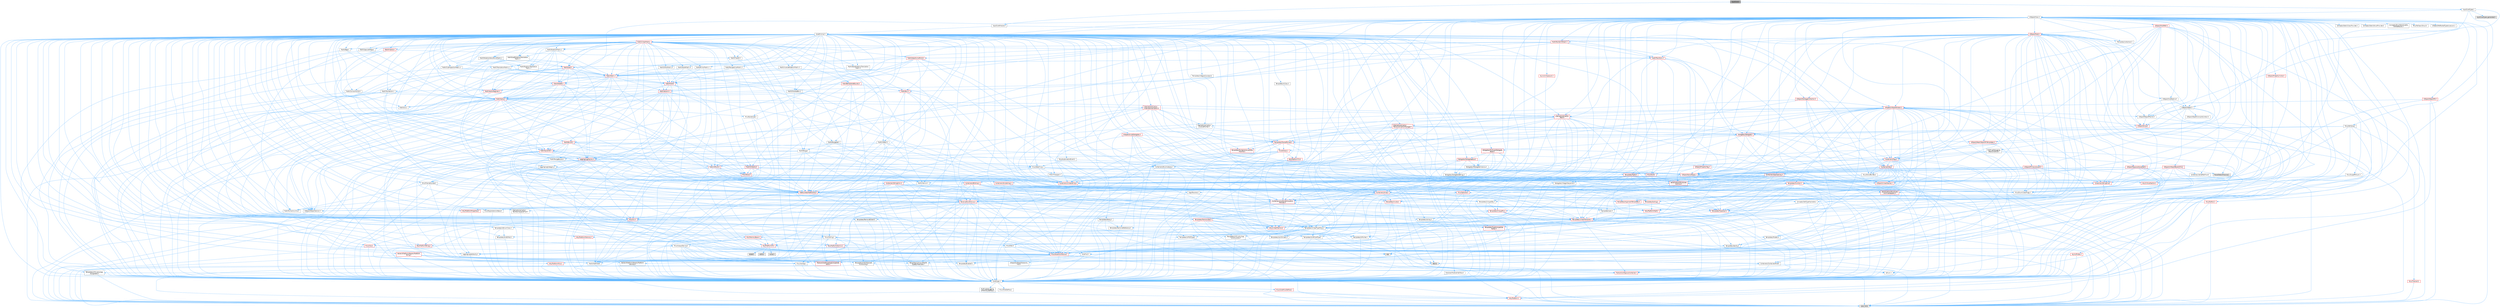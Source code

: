 digraph "InputCore.h"
{
 // INTERACTIVE_SVG=YES
 // LATEX_PDF_SIZE
  bgcolor="transparent";
  edge [fontname=Helvetica,fontsize=10,labelfontname=Helvetica,labelfontsize=10];
  node [fontname=Helvetica,fontsize=10,shape=box,height=0.2,width=0.4];
  Node1 [id="Node000001",label="InputCore.h",height=0.2,width=0.4,color="gray40", fillcolor="grey60", style="filled", fontcolor="black",tooltip=" "];
  Node1 -> Node2 [id="edge1_Node000001_Node000002",color="steelblue1",style="solid",tooltip=" "];
  Node2 [id="Node000002",label="InputCoreModule.h",height=0.2,width=0.4,color="grey40", fillcolor="white", style="filled",URL="$d3/d3a/InputCoreModule_8h.html",tooltip=" "];
  Node2 -> Node3 [id="edge2_Node000002_Node000003",color="steelblue1",style="solid",tooltip=" "];
  Node3 [id="Node000003",label="CoreMinimal.h",height=0.2,width=0.4,color="grey40", fillcolor="white", style="filled",URL="$d7/d67/CoreMinimal_8h.html",tooltip=" "];
  Node3 -> Node4 [id="edge3_Node000003_Node000004",color="steelblue1",style="solid",tooltip=" "];
  Node4 [id="Node000004",label="CoreTypes.h",height=0.2,width=0.4,color="grey40", fillcolor="white", style="filled",URL="$dc/dec/CoreTypes_8h.html",tooltip=" "];
  Node4 -> Node5 [id="edge4_Node000004_Node000005",color="steelblue1",style="solid",tooltip=" "];
  Node5 [id="Node000005",label="HAL/Platform.h",height=0.2,width=0.4,color="red", fillcolor="#FFF0F0", style="filled",URL="$d9/dd0/Platform_8h.html",tooltip=" "];
  Node5 -> Node8 [id="edge5_Node000005_Node000008",color="steelblue1",style="solid",tooltip=" "];
  Node8 [id="Node000008",label="type_traits",height=0.2,width=0.4,color="grey60", fillcolor="#E0E0E0", style="filled",tooltip=" "];
  Node4 -> Node15 [id="edge6_Node000004_Node000015",color="steelblue1",style="solid",tooltip=" "];
  Node15 [id="Node000015",label="ProfilingDebugging\l/UMemoryDefines.h",height=0.2,width=0.4,color="grey40", fillcolor="white", style="filled",URL="$d2/da2/UMemoryDefines_8h.html",tooltip=" "];
  Node4 -> Node16 [id="edge7_Node000004_Node000016",color="steelblue1",style="solid",tooltip=" "];
  Node16 [id="Node000016",label="Misc/CoreMiscDefines.h",height=0.2,width=0.4,color="red", fillcolor="#FFF0F0", style="filled",URL="$da/d38/CoreMiscDefines_8h.html",tooltip=" "];
  Node16 -> Node5 [id="edge8_Node000016_Node000005",color="steelblue1",style="solid",tooltip=" "];
  Node4 -> Node17 [id="edge9_Node000004_Node000017",color="steelblue1",style="solid",tooltip=" "];
  Node17 [id="Node000017",label="Misc/CoreDefines.h",height=0.2,width=0.4,color="grey40", fillcolor="white", style="filled",URL="$d3/dd2/CoreDefines_8h.html",tooltip=" "];
  Node3 -> Node18 [id="edge10_Node000003_Node000018",color="steelblue1",style="solid",tooltip=" "];
  Node18 [id="Node000018",label="CoreFwd.h",height=0.2,width=0.4,color="grey40", fillcolor="white", style="filled",URL="$d1/d1e/CoreFwd_8h.html",tooltip=" "];
  Node18 -> Node4 [id="edge11_Node000018_Node000004",color="steelblue1",style="solid",tooltip=" "];
  Node18 -> Node19 [id="edge12_Node000018_Node000019",color="steelblue1",style="solid",tooltip=" "];
  Node19 [id="Node000019",label="Containers/ContainersFwd.h",height=0.2,width=0.4,color="grey40", fillcolor="white", style="filled",URL="$d4/d0a/ContainersFwd_8h.html",tooltip=" "];
  Node19 -> Node5 [id="edge13_Node000019_Node000005",color="steelblue1",style="solid",tooltip=" "];
  Node19 -> Node4 [id="edge14_Node000019_Node000004",color="steelblue1",style="solid",tooltip=" "];
  Node19 -> Node20 [id="edge15_Node000019_Node000020",color="steelblue1",style="solid",tooltip=" "];
  Node20 [id="Node000020",label="Traits/IsContiguousContainer.h",height=0.2,width=0.4,color="red", fillcolor="#FFF0F0", style="filled",URL="$d5/d3c/IsContiguousContainer_8h.html",tooltip=" "];
  Node20 -> Node4 [id="edge16_Node000020_Node000004",color="steelblue1",style="solid",tooltip=" "];
  Node18 -> Node23 [id="edge17_Node000018_Node000023",color="steelblue1",style="solid",tooltip=" "];
  Node23 [id="Node000023",label="Math/MathFwd.h",height=0.2,width=0.4,color="grey40", fillcolor="white", style="filled",URL="$d2/d10/MathFwd_8h.html",tooltip=" "];
  Node23 -> Node5 [id="edge18_Node000023_Node000005",color="steelblue1",style="solid",tooltip=" "];
  Node18 -> Node24 [id="edge19_Node000018_Node000024",color="steelblue1",style="solid",tooltip=" "];
  Node24 [id="Node000024",label="UObject/UObjectHierarchy\lFwd.h",height=0.2,width=0.4,color="grey40", fillcolor="white", style="filled",URL="$d3/d13/UObjectHierarchyFwd_8h.html",tooltip=" "];
  Node3 -> Node24 [id="edge20_Node000003_Node000024",color="steelblue1",style="solid",tooltip=" "];
  Node3 -> Node19 [id="edge21_Node000003_Node000019",color="steelblue1",style="solid",tooltip=" "];
  Node3 -> Node25 [id="edge22_Node000003_Node000025",color="steelblue1",style="solid",tooltip=" "];
  Node25 [id="Node000025",label="Misc/VarArgs.h",height=0.2,width=0.4,color="grey40", fillcolor="white", style="filled",URL="$d5/d6f/VarArgs_8h.html",tooltip=" "];
  Node25 -> Node4 [id="edge23_Node000025_Node000004",color="steelblue1",style="solid",tooltip=" "];
  Node3 -> Node26 [id="edge24_Node000003_Node000026",color="steelblue1",style="solid",tooltip=" "];
  Node26 [id="Node000026",label="Logging/LogVerbosity.h",height=0.2,width=0.4,color="grey40", fillcolor="white", style="filled",URL="$d2/d8f/LogVerbosity_8h.html",tooltip=" "];
  Node26 -> Node4 [id="edge25_Node000026_Node000004",color="steelblue1",style="solid",tooltip=" "];
  Node3 -> Node27 [id="edge26_Node000003_Node000027",color="steelblue1",style="solid",tooltip=" "];
  Node27 [id="Node000027",label="Misc/OutputDevice.h",height=0.2,width=0.4,color="grey40", fillcolor="white", style="filled",URL="$d7/d32/OutputDevice_8h.html",tooltip=" "];
  Node27 -> Node18 [id="edge27_Node000027_Node000018",color="steelblue1",style="solid",tooltip=" "];
  Node27 -> Node4 [id="edge28_Node000027_Node000004",color="steelblue1",style="solid",tooltip=" "];
  Node27 -> Node26 [id="edge29_Node000027_Node000026",color="steelblue1",style="solid",tooltip=" "];
  Node27 -> Node25 [id="edge30_Node000027_Node000025",color="steelblue1",style="solid",tooltip=" "];
  Node27 -> Node28 [id="edge31_Node000027_Node000028",color="steelblue1",style="solid",tooltip=" "];
  Node28 [id="Node000028",label="Templates/IsArrayOrRefOf\lTypeByPredicate.h",height=0.2,width=0.4,color="grey40", fillcolor="white", style="filled",URL="$d6/da1/IsArrayOrRefOfTypeByPredicate_8h.html",tooltip=" "];
  Node28 -> Node4 [id="edge32_Node000028_Node000004",color="steelblue1",style="solid",tooltip=" "];
  Node27 -> Node29 [id="edge33_Node000027_Node000029",color="steelblue1",style="solid",tooltip=" "];
  Node29 [id="Node000029",label="Templates/IsValidVariadic\lFunctionArg.h",height=0.2,width=0.4,color="grey40", fillcolor="white", style="filled",URL="$d0/dc8/IsValidVariadicFunctionArg_8h.html",tooltip=" "];
  Node29 -> Node4 [id="edge34_Node000029_Node000004",color="steelblue1",style="solid",tooltip=" "];
  Node29 -> Node30 [id="edge35_Node000029_Node000030",color="steelblue1",style="solid",tooltip=" "];
  Node30 [id="Node000030",label="IsEnum.h",height=0.2,width=0.4,color="grey40", fillcolor="white", style="filled",URL="$d4/de5/IsEnum_8h.html",tooltip=" "];
  Node29 -> Node8 [id="edge36_Node000029_Node000008",color="steelblue1",style="solid",tooltip=" "];
  Node27 -> Node31 [id="edge37_Node000027_Node000031",color="steelblue1",style="solid",tooltip=" "];
  Node31 [id="Node000031",label="Traits/IsCharEncodingCompatible\lWith.h",height=0.2,width=0.4,color="red", fillcolor="#FFF0F0", style="filled",URL="$df/dd1/IsCharEncodingCompatibleWith_8h.html",tooltip=" "];
  Node31 -> Node8 [id="edge38_Node000031_Node000008",color="steelblue1",style="solid",tooltip=" "];
  Node3 -> Node33 [id="edge39_Node000003_Node000033",color="steelblue1",style="solid",tooltip=" "];
  Node33 [id="Node000033",label="HAL/PlatformCrt.h",height=0.2,width=0.4,color="red", fillcolor="#FFF0F0", style="filled",URL="$d8/d75/PlatformCrt_8h.html",tooltip=" "];
  Node33 -> Node34 [id="edge40_Node000033_Node000034",color="steelblue1",style="solid",tooltip=" "];
  Node34 [id="Node000034",label="new",height=0.2,width=0.4,color="grey60", fillcolor="#E0E0E0", style="filled",tooltip=" "];
  Node33 -> Node35 [id="edge41_Node000033_Node000035",color="steelblue1",style="solid",tooltip=" "];
  Node35 [id="Node000035",label="wchar.h",height=0.2,width=0.4,color="grey60", fillcolor="#E0E0E0", style="filled",tooltip=" "];
  Node33 -> Node36 [id="edge42_Node000033_Node000036",color="steelblue1",style="solid",tooltip=" "];
  Node36 [id="Node000036",label="stddef.h",height=0.2,width=0.4,color="grey60", fillcolor="#E0E0E0", style="filled",tooltip=" "];
  Node33 -> Node37 [id="edge43_Node000033_Node000037",color="steelblue1",style="solid",tooltip=" "];
  Node37 [id="Node000037",label="stdlib.h",height=0.2,width=0.4,color="grey60", fillcolor="#E0E0E0", style="filled",tooltip=" "];
  Node3 -> Node43 [id="edge44_Node000003_Node000043",color="steelblue1",style="solid",tooltip=" "];
  Node43 [id="Node000043",label="HAL/PlatformMisc.h",height=0.2,width=0.4,color="red", fillcolor="#FFF0F0", style="filled",URL="$d0/df5/PlatformMisc_8h.html",tooltip=" "];
  Node43 -> Node4 [id="edge45_Node000043_Node000004",color="steelblue1",style="solid",tooltip=" "];
  Node3 -> Node62 [id="edge46_Node000003_Node000062",color="steelblue1",style="solid",tooltip=" "];
  Node62 [id="Node000062",label="Misc/AssertionMacros.h",height=0.2,width=0.4,color="red", fillcolor="#FFF0F0", style="filled",URL="$d0/dfa/AssertionMacros_8h.html",tooltip=" "];
  Node62 -> Node4 [id="edge47_Node000062_Node000004",color="steelblue1",style="solid",tooltip=" "];
  Node62 -> Node5 [id="edge48_Node000062_Node000005",color="steelblue1",style="solid",tooltip=" "];
  Node62 -> Node43 [id="edge49_Node000062_Node000043",color="steelblue1",style="solid",tooltip=" "];
  Node62 -> Node63 [id="edge50_Node000062_Node000063",color="steelblue1",style="solid",tooltip=" "];
  Node63 [id="Node000063",label="Templates/EnableIf.h",height=0.2,width=0.4,color="grey40", fillcolor="white", style="filled",URL="$d7/d60/EnableIf_8h.html",tooltip=" "];
  Node63 -> Node4 [id="edge51_Node000063_Node000004",color="steelblue1",style="solid",tooltip=" "];
  Node62 -> Node28 [id="edge52_Node000062_Node000028",color="steelblue1",style="solid",tooltip=" "];
  Node62 -> Node29 [id="edge53_Node000062_Node000029",color="steelblue1",style="solid",tooltip=" "];
  Node62 -> Node31 [id="edge54_Node000062_Node000031",color="steelblue1",style="solid",tooltip=" "];
  Node62 -> Node25 [id="edge55_Node000062_Node000025",color="steelblue1",style="solid",tooltip=" "];
  Node62 -> Node70 [id="edge56_Node000062_Node000070",color="steelblue1",style="solid",tooltip=" "];
  Node70 [id="Node000070",label="atomic",height=0.2,width=0.4,color="grey60", fillcolor="#E0E0E0", style="filled",tooltip=" "];
  Node3 -> Node71 [id="edge57_Node000003_Node000071",color="steelblue1",style="solid",tooltip=" "];
  Node71 [id="Node000071",label="Templates/IsPointer.h",height=0.2,width=0.4,color="grey40", fillcolor="white", style="filled",URL="$d7/d05/IsPointer_8h.html",tooltip=" "];
  Node71 -> Node4 [id="edge58_Node000071_Node000004",color="steelblue1",style="solid",tooltip=" "];
  Node3 -> Node72 [id="edge59_Node000003_Node000072",color="steelblue1",style="solid",tooltip=" "];
  Node72 [id="Node000072",label="HAL/PlatformMemory.h",height=0.2,width=0.4,color="red", fillcolor="#FFF0F0", style="filled",URL="$de/d68/PlatformMemory_8h.html",tooltip=" "];
  Node72 -> Node4 [id="edge60_Node000072_Node000004",color="steelblue1",style="solid",tooltip=" "];
  Node3 -> Node55 [id="edge61_Node000003_Node000055",color="steelblue1",style="solid",tooltip=" "];
  Node55 [id="Node000055",label="HAL/PlatformAtomics.h",height=0.2,width=0.4,color="red", fillcolor="#FFF0F0", style="filled",URL="$d3/d36/PlatformAtomics_8h.html",tooltip=" "];
  Node55 -> Node4 [id="edge62_Node000055_Node000004",color="steelblue1",style="solid",tooltip=" "];
  Node3 -> Node77 [id="edge63_Node000003_Node000077",color="steelblue1",style="solid",tooltip=" "];
  Node77 [id="Node000077",label="Misc/Exec.h",height=0.2,width=0.4,color="grey40", fillcolor="white", style="filled",URL="$de/ddb/Exec_8h.html",tooltip=" "];
  Node77 -> Node4 [id="edge64_Node000077_Node000004",color="steelblue1",style="solid",tooltip=" "];
  Node77 -> Node62 [id="edge65_Node000077_Node000062",color="steelblue1",style="solid",tooltip=" "];
  Node3 -> Node78 [id="edge66_Node000003_Node000078",color="steelblue1",style="solid",tooltip=" "];
  Node78 [id="Node000078",label="HAL/MemoryBase.h",height=0.2,width=0.4,color="red", fillcolor="#FFF0F0", style="filled",URL="$d6/d9f/MemoryBase_8h.html",tooltip=" "];
  Node78 -> Node4 [id="edge67_Node000078_Node000004",color="steelblue1",style="solid",tooltip=" "];
  Node78 -> Node55 [id="edge68_Node000078_Node000055",color="steelblue1",style="solid",tooltip=" "];
  Node78 -> Node33 [id="edge69_Node000078_Node000033",color="steelblue1",style="solid",tooltip=" "];
  Node78 -> Node77 [id="edge70_Node000078_Node000077",color="steelblue1",style="solid",tooltip=" "];
  Node78 -> Node27 [id="edge71_Node000078_Node000027",color="steelblue1",style="solid",tooltip=" "];
  Node3 -> Node88 [id="edge72_Node000003_Node000088",color="steelblue1",style="solid",tooltip=" "];
  Node88 [id="Node000088",label="HAL/UnrealMemory.h",height=0.2,width=0.4,color="red", fillcolor="#FFF0F0", style="filled",URL="$d9/d96/UnrealMemory_8h.html",tooltip=" "];
  Node88 -> Node4 [id="edge73_Node000088_Node000004",color="steelblue1",style="solid",tooltip=" "];
  Node88 -> Node78 [id="edge74_Node000088_Node000078",color="steelblue1",style="solid",tooltip=" "];
  Node88 -> Node72 [id="edge75_Node000088_Node000072",color="steelblue1",style="solid",tooltip=" "];
  Node88 -> Node71 [id="edge76_Node000088_Node000071",color="steelblue1",style="solid",tooltip=" "];
  Node3 -> Node90 [id="edge77_Node000003_Node000090",color="steelblue1",style="solid",tooltip=" "];
  Node90 [id="Node000090",label="Templates/IsArithmetic.h",height=0.2,width=0.4,color="grey40", fillcolor="white", style="filled",URL="$d2/d5d/IsArithmetic_8h.html",tooltip=" "];
  Node90 -> Node4 [id="edge78_Node000090_Node000004",color="steelblue1",style="solid",tooltip=" "];
  Node3 -> Node84 [id="edge79_Node000003_Node000084",color="steelblue1",style="solid",tooltip=" "];
  Node84 [id="Node000084",label="Templates/AndOrNot.h",height=0.2,width=0.4,color="grey40", fillcolor="white", style="filled",URL="$db/d0a/AndOrNot_8h.html",tooltip=" "];
  Node84 -> Node4 [id="edge80_Node000084_Node000004",color="steelblue1",style="solid",tooltip=" "];
  Node3 -> Node91 [id="edge81_Node000003_Node000091",color="steelblue1",style="solid",tooltip=" "];
  Node91 [id="Node000091",label="Templates/IsPODType.h",height=0.2,width=0.4,color="grey40", fillcolor="white", style="filled",URL="$d7/db1/IsPODType_8h.html",tooltip=" "];
  Node91 -> Node4 [id="edge82_Node000091_Node000004",color="steelblue1",style="solid",tooltip=" "];
  Node3 -> Node92 [id="edge83_Node000003_Node000092",color="steelblue1",style="solid",tooltip=" "];
  Node92 [id="Node000092",label="Templates/IsUECoreType.h",height=0.2,width=0.4,color="grey40", fillcolor="white", style="filled",URL="$d1/db8/IsUECoreType_8h.html",tooltip=" "];
  Node92 -> Node4 [id="edge84_Node000092_Node000004",color="steelblue1",style="solid",tooltip=" "];
  Node92 -> Node8 [id="edge85_Node000092_Node000008",color="steelblue1",style="solid",tooltip=" "];
  Node3 -> Node85 [id="edge86_Node000003_Node000085",color="steelblue1",style="solid",tooltip=" "];
  Node85 [id="Node000085",label="Templates/IsTriviallyCopy\lConstructible.h",height=0.2,width=0.4,color="grey40", fillcolor="white", style="filled",URL="$d3/d78/IsTriviallyCopyConstructible_8h.html",tooltip=" "];
  Node85 -> Node4 [id="edge87_Node000085_Node000004",color="steelblue1",style="solid",tooltip=" "];
  Node85 -> Node8 [id="edge88_Node000085_Node000008",color="steelblue1",style="solid",tooltip=" "];
  Node3 -> Node93 [id="edge89_Node000003_Node000093",color="steelblue1",style="solid",tooltip=" "];
  Node93 [id="Node000093",label="Templates/UnrealTypeTraits.h",height=0.2,width=0.4,color="grey40", fillcolor="white", style="filled",URL="$d2/d2d/UnrealTypeTraits_8h.html",tooltip=" "];
  Node93 -> Node4 [id="edge90_Node000093_Node000004",color="steelblue1",style="solid",tooltip=" "];
  Node93 -> Node71 [id="edge91_Node000093_Node000071",color="steelblue1",style="solid",tooltip=" "];
  Node93 -> Node62 [id="edge92_Node000093_Node000062",color="steelblue1",style="solid",tooltip=" "];
  Node93 -> Node84 [id="edge93_Node000093_Node000084",color="steelblue1",style="solid",tooltip=" "];
  Node93 -> Node63 [id="edge94_Node000093_Node000063",color="steelblue1",style="solid",tooltip=" "];
  Node93 -> Node90 [id="edge95_Node000093_Node000090",color="steelblue1",style="solid",tooltip=" "];
  Node93 -> Node30 [id="edge96_Node000093_Node000030",color="steelblue1",style="solid",tooltip=" "];
  Node93 -> Node94 [id="edge97_Node000093_Node000094",color="steelblue1",style="solid",tooltip=" "];
  Node94 [id="Node000094",label="Templates/Models.h",height=0.2,width=0.4,color="grey40", fillcolor="white", style="filled",URL="$d3/d0c/Models_8h.html",tooltip=" "];
  Node94 -> Node66 [id="edge98_Node000094_Node000066",color="steelblue1",style="solid",tooltip=" "];
  Node66 [id="Node000066",label="Templates/Identity.h",height=0.2,width=0.4,color="grey40", fillcolor="white", style="filled",URL="$d0/dd5/Identity_8h.html",tooltip=" "];
  Node93 -> Node91 [id="edge99_Node000093_Node000091",color="steelblue1",style="solid",tooltip=" "];
  Node93 -> Node92 [id="edge100_Node000093_Node000092",color="steelblue1",style="solid",tooltip=" "];
  Node93 -> Node85 [id="edge101_Node000093_Node000085",color="steelblue1",style="solid",tooltip=" "];
  Node3 -> Node63 [id="edge102_Node000003_Node000063",color="steelblue1",style="solid",tooltip=" "];
  Node3 -> Node95 [id="edge103_Node000003_Node000095",color="steelblue1",style="solid",tooltip=" "];
  Node95 [id="Node000095",label="Templates/RemoveReference.h",height=0.2,width=0.4,color="grey40", fillcolor="white", style="filled",URL="$da/dbe/RemoveReference_8h.html",tooltip=" "];
  Node95 -> Node4 [id="edge104_Node000095_Node000004",color="steelblue1",style="solid",tooltip=" "];
  Node3 -> Node96 [id="edge105_Node000003_Node000096",color="steelblue1",style="solid",tooltip=" "];
  Node96 [id="Node000096",label="Templates/IntegralConstant.h",height=0.2,width=0.4,color="grey40", fillcolor="white", style="filled",URL="$db/d1b/IntegralConstant_8h.html",tooltip=" "];
  Node96 -> Node4 [id="edge106_Node000096_Node000004",color="steelblue1",style="solid",tooltip=" "];
  Node3 -> Node97 [id="edge107_Node000003_Node000097",color="steelblue1",style="solid",tooltip=" "];
  Node97 [id="Node000097",label="Templates/IsClass.h",height=0.2,width=0.4,color="grey40", fillcolor="white", style="filled",URL="$db/dcb/IsClass_8h.html",tooltip=" "];
  Node97 -> Node4 [id="edge108_Node000097_Node000004",color="steelblue1",style="solid",tooltip=" "];
  Node3 -> Node98 [id="edge109_Node000003_Node000098",color="steelblue1",style="solid",tooltip=" "];
  Node98 [id="Node000098",label="Templates/TypeCompatible\lBytes.h",height=0.2,width=0.4,color="red", fillcolor="#FFF0F0", style="filled",URL="$df/d0a/TypeCompatibleBytes_8h.html",tooltip=" "];
  Node98 -> Node4 [id="edge110_Node000098_Node000004",color="steelblue1",style="solid",tooltip=" "];
  Node98 -> Node34 [id="edge111_Node000098_Node000034",color="steelblue1",style="solid",tooltip=" "];
  Node98 -> Node8 [id="edge112_Node000098_Node000008",color="steelblue1",style="solid",tooltip=" "];
  Node3 -> Node20 [id="edge113_Node000003_Node000020",color="steelblue1",style="solid",tooltip=" "];
  Node3 -> Node99 [id="edge114_Node000003_Node000099",color="steelblue1",style="solid",tooltip=" "];
  Node99 [id="Node000099",label="Templates/UnrealTemplate.h",height=0.2,width=0.4,color="red", fillcolor="#FFF0F0", style="filled",URL="$d4/d24/UnrealTemplate_8h.html",tooltip=" "];
  Node99 -> Node4 [id="edge115_Node000099_Node000004",color="steelblue1",style="solid",tooltip=" "];
  Node99 -> Node71 [id="edge116_Node000099_Node000071",color="steelblue1",style="solid",tooltip=" "];
  Node99 -> Node88 [id="edge117_Node000099_Node000088",color="steelblue1",style="solid",tooltip=" "];
  Node99 -> Node93 [id="edge118_Node000099_Node000093",color="steelblue1",style="solid",tooltip=" "];
  Node99 -> Node95 [id="edge119_Node000099_Node000095",color="steelblue1",style="solid",tooltip=" "];
  Node99 -> Node98 [id="edge120_Node000099_Node000098",color="steelblue1",style="solid",tooltip=" "];
  Node99 -> Node66 [id="edge121_Node000099_Node000066",color="steelblue1",style="solid",tooltip=" "];
  Node99 -> Node20 [id="edge122_Node000099_Node000020",color="steelblue1",style="solid",tooltip=" "];
  Node99 -> Node8 [id="edge123_Node000099_Node000008",color="steelblue1",style="solid",tooltip=" "];
  Node3 -> Node48 [id="edge124_Node000003_Node000048",color="steelblue1",style="solid",tooltip=" "];
  Node48 [id="Node000048",label="Math/NumericLimits.h",height=0.2,width=0.4,color="grey40", fillcolor="white", style="filled",URL="$df/d1b/NumericLimits_8h.html",tooltip=" "];
  Node48 -> Node4 [id="edge125_Node000048_Node000004",color="steelblue1",style="solid",tooltip=" "];
  Node3 -> Node103 [id="edge126_Node000003_Node000103",color="steelblue1",style="solid",tooltip=" "];
  Node103 [id="Node000103",label="HAL/PlatformMath.h",height=0.2,width=0.4,color="red", fillcolor="#FFF0F0", style="filled",URL="$dc/d53/PlatformMath_8h.html",tooltip=" "];
  Node103 -> Node4 [id="edge127_Node000103_Node000004",color="steelblue1",style="solid",tooltip=" "];
  Node3 -> Node86 [id="edge128_Node000003_Node000086",color="steelblue1",style="solid",tooltip=" "];
  Node86 [id="Node000086",label="Templates/IsTriviallyCopy\lAssignable.h",height=0.2,width=0.4,color="grey40", fillcolor="white", style="filled",URL="$d2/df2/IsTriviallyCopyAssignable_8h.html",tooltip=" "];
  Node86 -> Node4 [id="edge129_Node000086_Node000004",color="steelblue1",style="solid",tooltip=" "];
  Node86 -> Node8 [id="edge130_Node000086_Node000008",color="steelblue1",style="solid",tooltip=" "];
  Node3 -> Node111 [id="edge131_Node000003_Node000111",color="steelblue1",style="solid",tooltip=" "];
  Node111 [id="Node000111",label="Templates/MemoryOps.h",height=0.2,width=0.4,color="red", fillcolor="#FFF0F0", style="filled",URL="$db/dea/MemoryOps_8h.html",tooltip=" "];
  Node111 -> Node4 [id="edge132_Node000111_Node000004",color="steelblue1",style="solid",tooltip=" "];
  Node111 -> Node88 [id="edge133_Node000111_Node000088",color="steelblue1",style="solid",tooltip=" "];
  Node111 -> Node86 [id="edge134_Node000111_Node000086",color="steelblue1",style="solid",tooltip=" "];
  Node111 -> Node85 [id="edge135_Node000111_Node000085",color="steelblue1",style="solid",tooltip=" "];
  Node111 -> Node93 [id="edge136_Node000111_Node000093",color="steelblue1",style="solid",tooltip=" "];
  Node111 -> Node34 [id="edge137_Node000111_Node000034",color="steelblue1",style="solid",tooltip=" "];
  Node111 -> Node8 [id="edge138_Node000111_Node000008",color="steelblue1",style="solid",tooltip=" "];
  Node3 -> Node112 [id="edge139_Node000003_Node000112",color="steelblue1",style="solid",tooltip=" "];
  Node112 [id="Node000112",label="Containers/ContainerAllocation\lPolicies.h",height=0.2,width=0.4,color="red", fillcolor="#FFF0F0", style="filled",URL="$d7/dff/ContainerAllocationPolicies_8h.html",tooltip=" "];
  Node112 -> Node4 [id="edge140_Node000112_Node000004",color="steelblue1",style="solid",tooltip=" "];
  Node112 -> Node112 [id="edge141_Node000112_Node000112",color="steelblue1",style="solid",tooltip=" "];
  Node112 -> Node103 [id="edge142_Node000112_Node000103",color="steelblue1",style="solid",tooltip=" "];
  Node112 -> Node88 [id="edge143_Node000112_Node000088",color="steelblue1",style="solid",tooltip=" "];
  Node112 -> Node48 [id="edge144_Node000112_Node000048",color="steelblue1",style="solid",tooltip=" "];
  Node112 -> Node62 [id="edge145_Node000112_Node000062",color="steelblue1",style="solid",tooltip=" "];
  Node112 -> Node111 [id="edge146_Node000112_Node000111",color="steelblue1",style="solid",tooltip=" "];
  Node112 -> Node98 [id="edge147_Node000112_Node000098",color="steelblue1",style="solid",tooltip=" "];
  Node112 -> Node8 [id="edge148_Node000112_Node000008",color="steelblue1",style="solid",tooltip=" "];
  Node3 -> Node115 [id="edge149_Node000003_Node000115",color="steelblue1",style="solid",tooltip=" "];
  Node115 [id="Node000115",label="Templates/IsEnumClass.h",height=0.2,width=0.4,color="grey40", fillcolor="white", style="filled",URL="$d7/d15/IsEnumClass_8h.html",tooltip=" "];
  Node115 -> Node4 [id="edge150_Node000115_Node000004",color="steelblue1",style="solid",tooltip=" "];
  Node115 -> Node84 [id="edge151_Node000115_Node000084",color="steelblue1",style="solid",tooltip=" "];
  Node3 -> Node116 [id="edge152_Node000003_Node000116",color="steelblue1",style="solid",tooltip=" "];
  Node116 [id="Node000116",label="HAL/PlatformProperties.h",height=0.2,width=0.4,color="red", fillcolor="#FFF0F0", style="filled",URL="$d9/db0/PlatformProperties_8h.html",tooltip=" "];
  Node116 -> Node4 [id="edge153_Node000116_Node000004",color="steelblue1",style="solid",tooltip=" "];
  Node3 -> Node119 [id="edge154_Node000003_Node000119",color="steelblue1",style="solid",tooltip=" "];
  Node119 [id="Node000119",label="Misc/EngineVersionBase.h",height=0.2,width=0.4,color="grey40", fillcolor="white", style="filled",URL="$d5/d2b/EngineVersionBase_8h.html",tooltip=" "];
  Node119 -> Node4 [id="edge155_Node000119_Node000004",color="steelblue1",style="solid",tooltip=" "];
  Node3 -> Node120 [id="edge156_Node000003_Node000120",color="steelblue1",style="solid",tooltip=" "];
  Node120 [id="Node000120",label="Internationalization\l/TextNamespaceFwd.h",height=0.2,width=0.4,color="grey40", fillcolor="white", style="filled",URL="$d8/d97/TextNamespaceFwd_8h.html",tooltip=" "];
  Node120 -> Node4 [id="edge157_Node000120_Node000004",color="steelblue1",style="solid",tooltip=" "];
  Node3 -> Node121 [id="edge158_Node000003_Node000121",color="steelblue1",style="solid",tooltip=" "];
  Node121 [id="Node000121",label="Serialization/Archive.h",height=0.2,width=0.4,color="red", fillcolor="#FFF0F0", style="filled",URL="$d7/d3b/Archive_8h.html",tooltip=" "];
  Node121 -> Node18 [id="edge159_Node000121_Node000018",color="steelblue1",style="solid",tooltip=" "];
  Node121 -> Node4 [id="edge160_Node000121_Node000004",color="steelblue1",style="solid",tooltip=" "];
  Node121 -> Node116 [id="edge161_Node000121_Node000116",color="steelblue1",style="solid",tooltip=" "];
  Node121 -> Node120 [id="edge162_Node000121_Node000120",color="steelblue1",style="solid",tooltip=" "];
  Node121 -> Node23 [id="edge163_Node000121_Node000023",color="steelblue1",style="solid",tooltip=" "];
  Node121 -> Node62 [id="edge164_Node000121_Node000062",color="steelblue1",style="solid",tooltip=" "];
  Node121 -> Node119 [id="edge165_Node000121_Node000119",color="steelblue1",style="solid",tooltip=" "];
  Node121 -> Node25 [id="edge166_Node000121_Node000025",color="steelblue1",style="solid",tooltip=" "];
  Node121 -> Node63 [id="edge167_Node000121_Node000063",color="steelblue1",style="solid",tooltip=" "];
  Node121 -> Node28 [id="edge168_Node000121_Node000028",color="steelblue1",style="solid",tooltip=" "];
  Node121 -> Node115 [id="edge169_Node000121_Node000115",color="steelblue1",style="solid",tooltip=" "];
  Node121 -> Node29 [id="edge170_Node000121_Node000029",color="steelblue1",style="solid",tooltip=" "];
  Node121 -> Node99 [id="edge171_Node000121_Node000099",color="steelblue1",style="solid",tooltip=" "];
  Node121 -> Node31 [id="edge172_Node000121_Node000031",color="steelblue1",style="solid",tooltip=" "];
  Node121 -> Node124 [id="edge173_Node000121_Node000124",color="steelblue1",style="solid",tooltip=" "];
  Node124 [id="Node000124",label="UObject/ObjectVersion.h",height=0.2,width=0.4,color="grey40", fillcolor="white", style="filled",URL="$da/d63/ObjectVersion_8h.html",tooltip=" "];
  Node124 -> Node4 [id="edge174_Node000124_Node000004",color="steelblue1",style="solid",tooltip=" "];
  Node3 -> Node125 [id="edge175_Node000003_Node000125",color="steelblue1",style="solid",tooltip=" "];
  Node125 [id="Node000125",label="Templates/Less.h",height=0.2,width=0.4,color="grey40", fillcolor="white", style="filled",URL="$de/dc8/Less_8h.html",tooltip=" "];
  Node125 -> Node4 [id="edge176_Node000125_Node000004",color="steelblue1",style="solid",tooltip=" "];
  Node125 -> Node99 [id="edge177_Node000125_Node000099",color="steelblue1",style="solid",tooltip=" "];
  Node3 -> Node126 [id="edge178_Node000003_Node000126",color="steelblue1",style="solid",tooltip=" "];
  Node126 [id="Node000126",label="Templates/Sorting.h",height=0.2,width=0.4,color="red", fillcolor="#FFF0F0", style="filled",URL="$d3/d9e/Sorting_8h.html",tooltip=" "];
  Node126 -> Node4 [id="edge179_Node000126_Node000004",color="steelblue1",style="solid",tooltip=" "];
  Node126 -> Node103 [id="edge180_Node000126_Node000103",color="steelblue1",style="solid",tooltip=" "];
  Node126 -> Node125 [id="edge181_Node000126_Node000125",color="steelblue1",style="solid",tooltip=" "];
  Node3 -> Node137 [id="edge182_Node000003_Node000137",color="steelblue1",style="solid",tooltip=" "];
  Node137 [id="Node000137",label="Misc/Char.h",height=0.2,width=0.4,color="red", fillcolor="#FFF0F0", style="filled",URL="$d0/d58/Char_8h.html",tooltip=" "];
  Node137 -> Node4 [id="edge183_Node000137_Node000004",color="steelblue1",style="solid",tooltip=" "];
  Node137 -> Node8 [id="edge184_Node000137_Node000008",color="steelblue1",style="solid",tooltip=" "];
  Node3 -> Node140 [id="edge185_Node000003_Node000140",color="steelblue1",style="solid",tooltip=" "];
  Node140 [id="Node000140",label="GenericPlatform/GenericPlatform\lStricmp.h",height=0.2,width=0.4,color="grey40", fillcolor="white", style="filled",URL="$d2/d86/GenericPlatformStricmp_8h.html",tooltip=" "];
  Node140 -> Node4 [id="edge186_Node000140_Node000004",color="steelblue1",style="solid",tooltip=" "];
  Node3 -> Node141 [id="edge187_Node000003_Node000141",color="steelblue1",style="solid",tooltip=" "];
  Node141 [id="Node000141",label="GenericPlatform/GenericPlatform\lString.h",height=0.2,width=0.4,color="red", fillcolor="#FFF0F0", style="filled",URL="$dd/d20/GenericPlatformString_8h.html",tooltip=" "];
  Node141 -> Node4 [id="edge188_Node000141_Node000004",color="steelblue1",style="solid",tooltip=" "];
  Node141 -> Node140 [id="edge189_Node000141_Node000140",color="steelblue1",style="solid",tooltip=" "];
  Node141 -> Node63 [id="edge190_Node000141_Node000063",color="steelblue1",style="solid",tooltip=" "];
  Node141 -> Node31 [id="edge191_Node000141_Node000031",color="steelblue1",style="solid",tooltip=" "];
  Node141 -> Node8 [id="edge192_Node000141_Node000008",color="steelblue1",style="solid",tooltip=" "];
  Node3 -> Node74 [id="edge193_Node000003_Node000074",color="steelblue1",style="solid",tooltip=" "];
  Node74 [id="Node000074",label="HAL/PlatformString.h",height=0.2,width=0.4,color="red", fillcolor="#FFF0F0", style="filled",URL="$db/db5/PlatformString_8h.html",tooltip=" "];
  Node74 -> Node4 [id="edge194_Node000074_Node000004",color="steelblue1",style="solid",tooltip=" "];
  Node3 -> Node144 [id="edge195_Node000003_Node000144",color="steelblue1",style="solid",tooltip=" "];
  Node144 [id="Node000144",label="Misc/CString.h",height=0.2,width=0.4,color="grey40", fillcolor="white", style="filled",URL="$d2/d49/CString_8h.html",tooltip=" "];
  Node144 -> Node4 [id="edge196_Node000144_Node000004",color="steelblue1",style="solid",tooltip=" "];
  Node144 -> Node33 [id="edge197_Node000144_Node000033",color="steelblue1",style="solid",tooltip=" "];
  Node144 -> Node74 [id="edge198_Node000144_Node000074",color="steelblue1",style="solid",tooltip=" "];
  Node144 -> Node62 [id="edge199_Node000144_Node000062",color="steelblue1",style="solid",tooltip=" "];
  Node144 -> Node137 [id="edge200_Node000144_Node000137",color="steelblue1",style="solid",tooltip=" "];
  Node144 -> Node25 [id="edge201_Node000144_Node000025",color="steelblue1",style="solid",tooltip=" "];
  Node144 -> Node28 [id="edge202_Node000144_Node000028",color="steelblue1",style="solid",tooltip=" "];
  Node144 -> Node29 [id="edge203_Node000144_Node000029",color="steelblue1",style="solid",tooltip=" "];
  Node144 -> Node31 [id="edge204_Node000144_Node000031",color="steelblue1",style="solid",tooltip=" "];
  Node3 -> Node145 [id="edge205_Node000003_Node000145",color="steelblue1",style="solid",tooltip=" "];
  Node145 [id="Node000145",label="Misc/Crc.h",height=0.2,width=0.4,color="red", fillcolor="#FFF0F0", style="filled",URL="$d4/dd2/Crc_8h.html",tooltip=" "];
  Node145 -> Node4 [id="edge206_Node000145_Node000004",color="steelblue1",style="solid",tooltip=" "];
  Node145 -> Node74 [id="edge207_Node000145_Node000074",color="steelblue1",style="solid",tooltip=" "];
  Node145 -> Node62 [id="edge208_Node000145_Node000062",color="steelblue1",style="solid",tooltip=" "];
  Node145 -> Node144 [id="edge209_Node000145_Node000144",color="steelblue1",style="solid",tooltip=" "];
  Node145 -> Node137 [id="edge210_Node000145_Node000137",color="steelblue1",style="solid",tooltip=" "];
  Node145 -> Node93 [id="edge211_Node000145_Node000093",color="steelblue1",style="solid",tooltip=" "];
  Node3 -> Node136 [id="edge212_Node000003_Node000136",color="steelblue1",style="solid",tooltip=" "];
  Node136 [id="Node000136",label="Math/UnrealMathUtility.h",height=0.2,width=0.4,color="red", fillcolor="#FFF0F0", style="filled",URL="$db/db8/UnrealMathUtility_8h.html",tooltip=" "];
  Node136 -> Node4 [id="edge213_Node000136_Node000004",color="steelblue1",style="solid",tooltip=" "];
  Node136 -> Node62 [id="edge214_Node000136_Node000062",color="steelblue1",style="solid",tooltip=" "];
  Node136 -> Node103 [id="edge215_Node000136_Node000103",color="steelblue1",style="solid",tooltip=" "];
  Node136 -> Node23 [id="edge216_Node000136_Node000023",color="steelblue1",style="solid",tooltip=" "];
  Node136 -> Node66 [id="edge217_Node000136_Node000066",color="steelblue1",style="solid",tooltip=" "];
  Node3 -> Node146 [id="edge218_Node000003_Node000146",color="steelblue1",style="solid",tooltip=" "];
  Node146 [id="Node000146",label="Containers/UnrealString.h",height=0.2,width=0.4,color="red", fillcolor="#FFF0F0", style="filled",URL="$d5/dba/UnrealString_8h.html",tooltip=" "];
  Node3 -> Node150 [id="edge219_Node000003_Node000150",color="steelblue1",style="solid",tooltip=" "];
  Node150 [id="Node000150",label="Containers/Array.h",height=0.2,width=0.4,color="red", fillcolor="#FFF0F0", style="filled",URL="$df/dd0/Array_8h.html",tooltip=" "];
  Node150 -> Node4 [id="edge220_Node000150_Node000004",color="steelblue1",style="solid",tooltip=" "];
  Node150 -> Node62 [id="edge221_Node000150_Node000062",color="steelblue1",style="solid",tooltip=" "];
  Node150 -> Node88 [id="edge222_Node000150_Node000088",color="steelblue1",style="solid",tooltip=" "];
  Node150 -> Node93 [id="edge223_Node000150_Node000093",color="steelblue1",style="solid",tooltip=" "];
  Node150 -> Node99 [id="edge224_Node000150_Node000099",color="steelblue1",style="solid",tooltip=" "];
  Node150 -> Node112 [id="edge225_Node000150_Node000112",color="steelblue1",style="solid",tooltip=" "];
  Node150 -> Node121 [id="edge226_Node000150_Node000121",color="steelblue1",style="solid",tooltip=" "];
  Node150 -> Node171 [id="edge227_Node000150_Node000171",color="steelblue1",style="solid",tooltip=" "];
  Node171 [id="Node000171",label="Concepts/GetTypeHashable.h",height=0.2,width=0.4,color="grey40", fillcolor="white", style="filled",URL="$d3/da2/GetTypeHashable_8h.html",tooltip=" "];
  Node171 -> Node4 [id="edge228_Node000171_Node000004",color="steelblue1",style="solid",tooltip=" "];
  Node171 -> Node162 [id="edge229_Node000171_Node000162",color="steelblue1",style="solid",tooltip=" "];
  Node162 [id="Node000162",label="Templates/TypeHash.h",height=0.2,width=0.4,color="red", fillcolor="#FFF0F0", style="filled",URL="$d1/d62/TypeHash_8h.html",tooltip=" "];
  Node162 -> Node4 [id="edge230_Node000162_Node000004",color="steelblue1",style="solid",tooltip=" "];
  Node162 -> Node145 [id="edge231_Node000162_Node000145",color="steelblue1",style="solid",tooltip=" "];
  Node162 -> Node8 [id="edge232_Node000162_Node000008",color="steelblue1",style="solid",tooltip=" "];
  Node150 -> Node129 [id="edge233_Node000150_Node000129",color="steelblue1",style="solid",tooltip=" "];
  Node129 [id="Node000129",label="Templates/Invoke.h",height=0.2,width=0.4,color="red", fillcolor="#FFF0F0", style="filled",URL="$d7/deb/Invoke_8h.html",tooltip=" "];
  Node129 -> Node4 [id="edge234_Node000129_Node000004",color="steelblue1",style="solid",tooltip=" "];
  Node129 -> Node99 [id="edge235_Node000129_Node000099",color="steelblue1",style="solid",tooltip=" "];
  Node129 -> Node8 [id="edge236_Node000129_Node000008",color="steelblue1",style="solid",tooltip=" "];
  Node150 -> Node125 [id="edge237_Node000150_Node000125",color="steelblue1",style="solid",tooltip=" "];
  Node150 -> Node126 [id="edge238_Node000150_Node000126",color="steelblue1",style="solid",tooltip=" "];
  Node150 -> Node173 [id="edge239_Node000150_Node000173",color="steelblue1",style="solid",tooltip=" "];
  Node173 [id="Node000173",label="Templates/AlignmentTemplates.h",height=0.2,width=0.4,color="red", fillcolor="#FFF0F0", style="filled",URL="$dd/d32/AlignmentTemplates_8h.html",tooltip=" "];
  Node173 -> Node4 [id="edge240_Node000173_Node000004",color="steelblue1",style="solid",tooltip=" "];
  Node173 -> Node71 [id="edge241_Node000173_Node000071",color="steelblue1",style="solid",tooltip=" "];
  Node150 -> Node8 [id="edge242_Node000150_Node000008",color="steelblue1",style="solid",tooltip=" "];
  Node3 -> Node174 [id="edge243_Node000003_Node000174",color="steelblue1",style="solid",tooltip=" "];
  Node174 [id="Node000174",label="Misc/FrameNumber.h",height=0.2,width=0.4,color="grey40", fillcolor="white", style="filled",URL="$dd/dbd/FrameNumber_8h.html",tooltip=" "];
  Node174 -> Node4 [id="edge244_Node000174_Node000004",color="steelblue1",style="solid",tooltip=" "];
  Node174 -> Node48 [id="edge245_Node000174_Node000048",color="steelblue1",style="solid",tooltip=" "];
  Node174 -> Node136 [id="edge246_Node000174_Node000136",color="steelblue1",style="solid",tooltip=" "];
  Node174 -> Node63 [id="edge247_Node000174_Node000063",color="steelblue1",style="solid",tooltip=" "];
  Node174 -> Node93 [id="edge248_Node000174_Node000093",color="steelblue1",style="solid",tooltip=" "];
  Node3 -> Node175 [id="edge249_Node000003_Node000175",color="steelblue1",style="solid",tooltip=" "];
  Node175 [id="Node000175",label="Misc/Timespan.h",height=0.2,width=0.4,color="grey40", fillcolor="white", style="filled",URL="$da/dd9/Timespan_8h.html",tooltip=" "];
  Node175 -> Node4 [id="edge250_Node000175_Node000004",color="steelblue1",style="solid",tooltip=" "];
  Node175 -> Node176 [id="edge251_Node000175_Node000176",color="steelblue1",style="solid",tooltip=" "];
  Node176 [id="Node000176",label="Math/Interval.h",height=0.2,width=0.4,color="grey40", fillcolor="white", style="filled",URL="$d1/d55/Interval_8h.html",tooltip=" "];
  Node176 -> Node4 [id="edge252_Node000176_Node000004",color="steelblue1",style="solid",tooltip=" "];
  Node176 -> Node90 [id="edge253_Node000176_Node000090",color="steelblue1",style="solid",tooltip=" "];
  Node176 -> Node93 [id="edge254_Node000176_Node000093",color="steelblue1",style="solid",tooltip=" "];
  Node176 -> Node48 [id="edge255_Node000176_Node000048",color="steelblue1",style="solid",tooltip=" "];
  Node176 -> Node136 [id="edge256_Node000176_Node000136",color="steelblue1",style="solid",tooltip=" "];
  Node175 -> Node136 [id="edge257_Node000175_Node000136",color="steelblue1",style="solid",tooltip=" "];
  Node175 -> Node62 [id="edge258_Node000175_Node000062",color="steelblue1",style="solid",tooltip=" "];
  Node3 -> Node177 [id="edge259_Node000003_Node000177",color="steelblue1",style="solid",tooltip=" "];
  Node177 [id="Node000177",label="Containers/StringConv.h",height=0.2,width=0.4,color="red", fillcolor="#FFF0F0", style="filled",URL="$d3/ddf/StringConv_8h.html",tooltip=" "];
  Node177 -> Node4 [id="edge260_Node000177_Node000004",color="steelblue1",style="solid",tooltip=" "];
  Node177 -> Node62 [id="edge261_Node000177_Node000062",color="steelblue1",style="solid",tooltip=" "];
  Node177 -> Node112 [id="edge262_Node000177_Node000112",color="steelblue1",style="solid",tooltip=" "];
  Node177 -> Node150 [id="edge263_Node000177_Node000150",color="steelblue1",style="solid",tooltip=" "];
  Node177 -> Node144 [id="edge264_Node000177_Node000144",color="steelblue1",style="solid",tooltip=" "];
  Node177 -> Node178 [id="edge265_Node000177_Node000178",color="steelblue1",style="solid",tooltip=" "];
  Node178 [id="Node000178",label="Templates/IsArray.h",height=0.2,width=0.4,color="grey40", fillcolor="white", style="filled",URL="$d8/d8d/IsArray_8h.html",tooltip=" "];
  Node178 -> Node4 [id="edge266_Node000178_Node000004",color="steelblue1",style="solid",tooltip=" "];
  Node177 -> Node99 [id="edge267_Node000177_Node000099",color="steelblue1",style="solid",tooltip=" "];
  Node177 -> Node93 [id="edge268_Node000177_Node000093",color="steelblue1",style="solid",tooltip=" "];
  Node177 -> Node31 [id="edge269_Node000177_Node000031",color="steelblue1",style="solid",tooltip=" "];
  Node177 -> Node20 [id="edge270_Node000177_Node000020",color="steelblue1",style="solid",tooltip=" "];
  Node177 -> Node8 [id="edge271_Node000177_Node000008",color="steelblue1",style="solid",tooltip=" "];
  Node3 -> Node179 [id="edge272_Node000003_Node000179",color="steelblue1",style="solid",tooltip=" "];
  Node179 [id="Node000179",label="UObject/UnrealNames.h",height=0.2,width=0.4,color="red", fillcolor="#FFF0F0", style="filled",URL="$d8/db1/UnrealNames_8h.html",tooltip=" "];
  Node179 -> Node4 [id="edge273_Node000179_Node000004",color="steelblue1",style="solid",tooltip=" "];
  Node3 -> Node181 [id="edge274_Node000003_Node000181",color="steelblue1",style="solid",tooltip=" "];
  Node181 [id="Node000181",label="UObject/NameTypes.h",height=0.2,width=0.4,color="red", fillcolor="#FFF0F0", style="filled",URL="$d6/d35/NameTypes_8h.html",tooltip=" "];
  Node181 -> Node4 [id="edge275_Node000181_Node000004",color="steelblue1",style="solid",tooltip=" "];
  Node181 -> Node62 [id="edge276_Node000181_Node000062",color="steelblue1",style="solid",tooltip=" "];
  Node181 -> Node88 [id="edge277_Node000181_Node000088",color="steelblue1",style="solid",tooltip=" "];
  Node181 -> Node93 [id="edge278_Node000181_Node000093",color="steelblue1",style="solid",tooltip=" "];
  Node181 -> Node99 [id="edge279_Node000181_Node000099",color="steelblue1",style="solid",tooltip=" "];
  Node181 -> Node146 [id="edge280_Node000181_Node000146",color="steelblue1",style="solid",tooltip=" "];
  Node181 -> Node182 [id="edge281_Node000181_Node000182",color="steelblue1",style="solid",tooltip=" "];
  Node182 [id="Node000182",label="HAL/CriticalSection.h",height=0.2,width=0.4,color="red", fillcolor="#FFF0F0", style="filled",URL="$d6/d90/CriticalSection_8h.html",tooltip=" "];
  Node181 -> Node177 [id="edge282_Node000181_Node000177",color="steelblue1",style="solid",tooltip=" "];
  Node181 -> Node45 [id="edge283_Node000181_Node000045",color="steelblue1",style="solid",tooltip=" "];
  Node45 [id="Node000045",label="Containers/StringFwd.h",height=0.2,width=0.4,color="red", fillcolor="#FFF0F0", style="filled",URL="$df/d37/StringFwd_8h.html",tooltip=" "];
  Node45 -> Node4 [id="edge284_Node000045_Node000004",color="steelblue1",style="solid",tooltip=" "];
  Node45 -> Node20 [id="edge285_Node000045_Node000020",color="steelblue1",style="solid",tooltip=" "];
  Node181 -> Node179 [id="edge286_Node000181_Node000179",color="steelblue1",style="solid",tooltip=" "];
  Node3 -> Node189 [id="edge287_Node000003_Node000189",color="steelblue1",style="solid",tooltip=" "];
  Node189 [id="Node000189",label="Misc/Parse.h",height=0.2,width=0.4,color="red", fillcolor="#FFF0F0", style="filled",URL="$dc/d71/Parse_8h.html",tooltip=" "];
  Node189 -> Node45 [id="edge288_Node000189_Node000045",color="steelblue1",style="solid",tooltip=" "];
  Node189 -> Node146 [id="edge289_Node000189_Node000146",color="steelblue1",style="solid",tooltip=" "];
  Node189 -> Node4 [id="edge290_Node000189_Node000004",color="steelblue1",style="solid",tooltip=" "];
  Node189 -> Node33 [id="edge291_Node000189_Node000033",color="steelblue1",style="solid",tooltip=" "];
  Node189 -> Node50 [id="edge292_Node000189_Node000050",color="steelblue1",style="solid",tooltip=" "];
  Node50 [id="Node000050",label="Misc/EnumClassFlags.h",height=0.2,width=0.4,color="grey40", fillcolor="white", style="filled",URL="$d8/de7/EnumClassFlags_8h.html",tooltip=" "];
  Node189 -> Node190 [id="edge293_Node000189_Node000190",color="steelblue1",style="solid",tooltip=" "];
  Node190 [id="Node000190",label="Templates/Function.h",height=0.2,width=0.4,color="red", fillcolor="#FFF0F0", style="filled",URL="$df/df5/Function_8h.html",tooltip=" "];
  Node190 -> Node4 [id="edge294_Node000190_Node000004",color="steelblue1",style="solid",tooltip=" "];
  Node190 -> Node62 [id="edge295_Node000190_Node000062",color="steelblue1",style="solid",tooltip=" "];
  Node190 -> Node88 [id="edge296_Node000190_Node000088",color="steelblue1",style="solid",tooltip=" "];
  Node190 -> Node93 [id="edge297_Node000190_Node000093",color="steelblue1",style="solid",tooltip=" "];
  Node190 -> Node129 [id="edge298_Node000190_Node000129",color="steelblue1",style="solid",tooltip=" "];
  Node190 -> Node99 [id="edge299_Node000190_Node000099",color="steelblue1",style="solid",tooltip=" "];
  Node190 -> Node136 [id="edge300_Node000190_Node000136",color="steelblue1",style="solid",tooltip=" "];
  Node190 -> Node34 [id="edge301_Node000190_Node000034",color="steelblue1",style="solid",tooltip=" "];
  Node190 -> Node8 [id="edge302_Node000190_Node000008",color="steelblue1",style="solid",tooltip=" "];
  Node3 -> Node173 [id="edge303_Node000003_Node000173",color="steelblue1",style="solid",tooltip=" "];
  Node3 -> Node192 [id="edge304_Node000003_Node000192",color="steelblue1",style="solid",tooltip=" "];
  Node192 [id="Node000192",label="Misc/StructBuilder.h",height=0.2,width=0.4,color="grey40", fillcolor="white", style="filled",URL="$d9/db3/StructBuilder_8h.html",tooltip=" "];
  Node192 -> Node4 [id="edge305_Node000192_Node000004",color="steelblue1",style="solid",tooltip=" "];
  Node192 -> Node136 [id="edge306_Node000192_Node000136",color="steelblue1",style="solid",tooltip=" "];
  Node192 -> Node173 [id="edge307_Node000192_Node000173",color="steelblue1",style="solid",tooltip=" "];
  Node3 -> Node105 [id="edge308_Node000003_Node000105",color="steelblue1",style="solid",tooltip=" "];
  Node105 [id="Node000105",label="Templates/Decay.h",height=0.2,width=0.4,color="grey40", fillcolor="white", style="filled",URL="$dd/d0f/Decay_8h.html",tooltip=" "];
  Node105 -> Node4 [id="edge309_Node000105_Node000004",color="steelblue1",style="solid",tooltip=" "];
  Node105 -> Node95 [id="edge310_Node000105_Node000095",color="steelblue1",style="solid",tooltip=" "];
  Node105 -> Node8 [id="edge311_Node000105_Node000008",color="steelblue1",style="solid",tooltip=" "];
  Node3 -> Node193 [id="edge312_Node000003_Node000193",color="steelblue1",style="solid",tooltip=" "];
  Node193 [id="Node000193",label="Templates/PointerIsConvertible\lFromTo.h",height=0.2,width=0.4,color="red", fillcolor="#FFF0F0", style="filled",URL="$d6/d65/PointerIsConvertibleFromTo_8h.html",tooltip=" "];
  Node193 -> Node4 [id="edge313_Node000193_Node000004",color="steelblue1",style="solid",tooltip=" "];
  Node193 -> Node8 [id="edge314_Node000193_Node000008",color="steelblue1",style="solid",tooltip=" "];
  Node3 -> Node129 [id="edge315_Node000003_Node000129",color="steelblue1",style="solid",tooltip=" "];
  Node3 -> Node190 [id="edge316_Node000003_Node000190",color="steelblue1",style="solid",tooltip=" "];
  Node3 -> Node162 [id="edge317_Node000003_Node000162",color="steelblue1",style="solid",tooltip=" "];
  Node3 -> Node194 [id="edge318_Node000003_Node000194",color="steelblue1",style="solid",tooltip=" "];
  Node194 [id="Node000194",label="Containers/ScriptArray.h",height=0.2,width=0.4,color="red", fillcolor="#FFF0F0", style="filled",URL="$dc/daf/ScriptArray_8h.html",tooltip=" "];
  Node194 -> Node4 [id="edge319_Node000194_Node000004",color="steelblue1",style="solid",tooltip=" "];
  Node194 -> Node62 [id="edge320_Node000194_Node000062",color="steelblue1",style="solid",tooltip=" "];
  Node194 -> Node88 [id="edge321_Node000194_Node000088",color="steelblue1",style="solid",tooltip=" "];
  Node194 -> Node112 [id="edge322_Node000194_Node000112",color="steelblue1",style="solid",tooltip=" "];
  Node194 -> Node150 [id="edge323_Node000194_Node000150",color="steelblue1",style="solid",tooltip=" "];
  Node3 -> Node195 [id="edge324_Node000003_Node000195",color="steelblue1",style="solid",tooltip=" "];
  Node195 [id="Node000195",label="Containers/BitArray.h",height=0.2,width=0.4,color="red", fillcolor="#FFF0F0", style="filled",URL="$d1/de4/BitArray_8h.html",tooltip=" "];
  Node195 -> Node112 [id="edge325_Node000195_Node000112",color="steelblue1",style="solid",tooltip=" "];
  Node195 -> Node4 [id="edge326_Node000195_Node000004",color="steelblue1",style="solid",tooltip=" "];
  Node195 -> Node55 [id="edge327_Node000195_Node000055",color="steelblue1",style="solid",tooltip=" "];
  Node195 -> Node88 [id="edge328_Node000195_Node000088",color="steelblue1",style="solid",tooltip=" "];
  Node195 -> Node136 [id="edge329_Node000195_Node000136",color="steelblue1",style="solid",tooltip=" "];
  Node195 -> Node62 [id="edge330_Node000195_Node000062",color="steelblue1",style="solid",tooltip=" "];
  Node195 -> Node50 [id="edge331_Node000195_Node000050",color="steelblue1",style="solid",tooltip=" "];
  Node195 -> Node121 [id="edge332_Node000195_Node000121",color="steelblue1",style="solid",tooltip=" "];
  Node195 -> Node63 [id="edge333_Node000195_Node000063",color="steelblue1",style="solid",tooltip=" "];
  Node195 -> Node129 [id="edge334_Node000195_Node000129",color="steelblue1",style="solid",tooltip=" "];
  Node195 -> Node99 [id="edge335_Node000195_Node000099",color="steelblue1",style="solid",tooltip=" "];
  Node195 -> Node93 [id="edge336_Node000195_Node000093",color="steelblue1",style="solid",tooltip=" "];
  Node3 -> Node196 [id="edge337_Node000003_Node000196",color="steelblue1",style="solid",tooltip=" "];
  Node196 [id="Node000196",label="Containers/SparseArray.h",height=0.2,width=0.4,color="red", fillcolor="#FFF0F0", style="filled",URL="$d5/dbf/SparseArray_8h.html",tooltip=" "];
  Node196 -> Node4 [id="edge338_Node000196_Node000004",color="steelblue1",style="solid",tooltip=" "];
  Node196 -> Node62 [id="edge339_Node000196_Node000062",color="steelblue1",style="solid",tooltip=" "];
  Node196 -> Node88 [id="edge340_Node000196_Node000088",color="steelblue1",style="solid",tooltip=" "];
  Node196 -> Node93 [id="edge341_Node000196_Node000093",color="steelblue1",style="solid",tooltip=" "];
  Node196 -> Node99 [id="edge342_Node000196_Node000099",color="steelblue1",style="solid",tooltip=" "];
  Node196 -> Node112 [id="edge343_Node000196_Node000112",color="steelblue1",style="solid",tooltip=" "];
  Node196 -> Node125 [id="edge344_Node000196_Node000125",color="steelblue1",style="solid",tooltip=" "];
  Node196 -> Node150 [id="edge345_Node000196_Node000150",color="steelblue1",style="solid",tooltip=" "];
  Node196 -> Node136 [id="edge346_Node000196_Node000136",color="steelblue1",style="solid",tooltip=" "];
  Node196 -> Node194 [id="edge347_Node000196_Node000194",color="steelblue1",style="solid",tooltip=" "];
  Node196 -> Node195 [id="edge348_Node000196_Node000195",color="steelblue1",style="solid",tooltip=" "];
  Node196 -> Node197 [id="edge349_Node000196_Node000197",color="steelblue1",style="solid",tooltip=" "];
  Node197 [id="Node000197",label="Serialization/Structured\lArchive.h",height=0.2,width=0.4,color="red", fillcolor="#FFF0F0", style="filled",URL="$d9/d1e/StructuredArchive_8h.html",tooltip=" "];
  Node197 -> Node150 [id="edge350_Node000197_Node000150",color="steelblue1",style="solid",tooltip=" "];
  Node197 -> Node112 [id="edge351_Node000197_Node000112",color="steelblue1",style="solid",tooltip=" "];
  Node197 -> Node4 [id="edge352_Node000197_Node000004",color="steelblue1",style="solid",tooltip=" "];
  Node197 -> Node121 [id="edge353_Node000197_Node000121",color="steelblue1",style="solid",tooltip=" "];
  Node197 -> Node201 [id="edge354_Node000197_Node000201",color="steelblue1",style="solid",tooltip=" "];
  Node201 [id="Node000201",label="Serialization/Structured\lArchiveAdapters.h",height=0.2,width=0.4,color="red", fillcolor="#FFF0F0", style="filled",URL="$d3/de1/StructuredArchiveAdapters_8h.html",tooltip=" "];
  Node201 -> Node4 [id="edge355_Node000201_Node000004",color="steelblue1",style="solid",tooltip=" "];
  Node201 -> Node94 [id="edge356_Node000201_Node000094",color="steelblue1",style="solid",tooltip=" "];
  Node201 -> Node208 [id="edge357_Node000201_Node000208",color="steelblue1",style="solid",tooltip=" "];
  Node208 [id="Node000208",label="Templates/UniqueObj.h",height=0.2,width=0.4,color="grey40", fillcolor="white", style="filled",URL="$da/d95/UniqueObj_8h.html",tooltip=" "];
  Node208 -> Node4 [id="edge358_Node000208_Node000004",color="steelblue1",style="solid",tooltip=" "];
  Node208 -> Node209 [id="edge359_Node000208_Node000209",color="steelblue1",style="solid",tooltip=" "];
  Node209 [id="Node000209",label="Templates/UniquePtr.h",height=0.2,width=0.4,color="red", fillcolor="#FFF0F0", style="filled",URL="$de/d1a/UniquePtr_8h.html",tooltip=" "];
  Node209 -> Node4 [id="edge360_Node000209_Node000004",color="steelblue1",style="solid",tooltip=" "];
  Node209 -> Node99 [id="edge361_Node000209_Node000099",color="steelblue1",style="solid",tooltip=" "];
  Node209 -> Node178 [id="edge362_Node000209_Node000178",color="steelblue1",style="solid",tooltip=" "];
  Node209 -> Node210 [id="edge363_Node000209_Node000210",color="steelblue1",style="solid",tooltip=" "];
  Node210 [id="Node000210",label="Templates/RemoveExtent.h",height=0.2,width=0.4,color="grey40", fillcolor="white", style="filled",URL="$dc/de9/RemoveExtent_8h.html",tooltip=" "];
  Node210 -> Node4 [id="edge364_Node000210_Node000004",color="steelblue1",style="solid",tooltip=" "];
  Node209 -> Node8 [id="edge365_Node000209_Node000008",color="steelblue1",style="solid",tooltip=" "];
  Node197 -> Node208 [id="edge366_Node000197_Node000208",color="steelblue1",style="solid",tooltip=" "];
  Node196 -> Node146 [id="edge367_Node000196_Node000146",color="steelblue1",style="solid",tooltip=" "];
  Node3 -> Node212 [id="edge368_Node000003_Node000212",color="steelblue1",style="solid",tooltip=" "];
  Node212 [id="Node000212",label="Containers/Set.h",height=0.2,width=0.4,color="red", fillcolor="#FFF0F0", style="filled",URL="$d4/d45/Set_8h.html",tooltip=" "];
  Node212 -> Node112 [id="edge369_Node000212_Node000112",color="steelblue1",style="solid",tooltip=" "];
  Node212 -> Node196 [id="edge370_Node000212_Node000196",color="steelblue1",style="solid",tooltip=" "];
  Node212 -> Node19 [id="edge371_Node000212_Node000019",color="steelblue1",style="solid",tooltip=" "];
  Node212 -> Node136 [id="edge372_Node000212_Node000136",color="steelblue1",style="solid",tooltip=" "];
  Node212 -> Node62 [id="edge373_Node000212_Node000062",color="steelblue1",style="solid",tooltip=" "];
  Node212 -> Node192 [id="edge374_Node000212_Node000192",color="steelblue1",style="solid",tooltip=" "];
  Node212 -> Node197 [id="edge375_Node000212_Node000197",color="steelblue1",style="solid",tooltip=" "];
  Node212 -> Node190 [id="edge376_Node000212_Node000190",color="steelblue1",style="solid",tooltip=" "];
  Node212 -> Node126 [id="edge377_Node000212_Node000126",color="steelblue1",style="solid",tooltip=" "];
  Node212 -> Node162 [id="edge378_Node000212_Node000162",color="steelblue1",style="solid",tooltip=" "];
  Node212 -> Node99 [id="edge379_Node000212_Node000099",color="steelblue1",style="solid",tooltip=" "];
  Node212 -> Node8 [id="edge380_Node000212_Node000008",color="steelblue1",style="solid",tooltip=" "];
  Node3 -> Node215 [id="edge381_Node000003_Node000215",color="steelblue1",style="solid",tooltip=" "];
  Node215 [id="Node000215",label="Algo/Reverse.h",height=0.2,width=0.4,color="grey40", fillcolor="white", style="filled",URL="$d5/d93/Reverse_8h.html",tooltip=" "];
  Node215 -> Node4 [id="edge382_Node000215_Node000004",color="steelblue1",style="solid",tooltip=" "];
  Node215 -> Node99 [id="edge383_Node000215_Node000099",color="steelblue1",style="solid",tooltip=" "];
  Node3 -> Node216 [id="edge384_Node000003_Node000216",color="steelblue1",style="solid",tooltip=" "];
  Node216 [id="Node000216",label="Containers/Map.h",height=0.2,width=0.4,color="red", fillcolor="#FFF0F0", style="filled",URL="$df/d79/Map_8h.html",tooltip=" "];
  Node216 -> Node4 [id="edge385_Node000216_Node000004",color="steelblue1",style="solid",tooltip=" "];
  Node216 -> Node215 [id="edge386_Node000216_Node000215",color="steelblue1",style="solid",tooltip=" "];
  Node216 -> Node212 [id="edge387_Node000216_Node000212",color="steelblue1",style="solid",tooltip=" "];
  Node216 -> Node146 [id="edge388_Node000216_Node000146",color="steelblue1",style="solid",tooltip=" "];
  Node216 -> Node62 [id="edge389_Node000216_Node000062",color="steelblue1",style="solid",tooltip=" "];
  Node216 -> Node192 [id="edge390_Node000216_Node000192",color="steelblue1",style="solid",tooltip=" "];
  Node216 -> Node190 [id="edge391_Node000216_Node000190",color="steelblue1",style="solid",tooltip=" "];
  Node216 -> Node126 [id="edge392_Node000216_Node000126",color="steelblue1",style="solid",tooltip=" "];
  Node216 -> Node217 [id="edge393_Node000216_Node000217",color="steelblue1",style="solid",tooltip=" "];
  Node217 [id="Node000217",label="Templates/Tuple.h",height=0.2,width=0.4,color="red", fillcolor="#FFF0F0", style="filled",URL="$d2/d4f/Tuple_8h.html",tooltip=" "];
  Node217 -> Node4 [id="edge394_Node000217_Node000004",color="steelblue1",style="solid",tooltip=" "];
  Node217 -> Node99 [id="edge395_Node000217_Node000099",color="steelblue1",style="solid",tooltip=" "];
  Node217 -> Node218 [id="edge396_Node000217_Node000218",color="steelblue1",style="solid",tooltip=" "];
  Node218 [id="Node000218",label="Delegates/IntegerSequence.h",height=0.2,width=0.4,color="grey40", fillcolor="white", style="filled",URL="$d2/dcc/IntegerSequence_8h.html",tooltip=" "];
  Node218 -> Node4 [id="edge397_Node000218_Node000004",color="steelblue1",style="solid",tooltip=" "];
  Node217 -> Node129 [id="edge398_Node000217_Node000129",color="steelblue1",style="solid",tooltip=" "];
  Node217 -> Node197 [id="edge399_Node000217_Node000197",color="steelblue1",style="solid",tooltip=" "];
  Node217 -> Node162 [id="edge400_Node000217_Node000162",color="steelblue1",style="solid",tooltip=" "];
  Node217 -> Node8 [id="edge401_Node000217_Node000008",color="steelblue1",style="solid",tooltip=" "];
  Node216 -> Node99 [id="edge402_Node000216_Node000099",color="steelblue1",style="solid",tooltip=" "];
  Node216 -> Node93 [id="edge403_Node000216_Node000093",color="steelblue1",style="solid",tooltip=" "];
  Node216 -> Node8 [id="edge404_Node000216_Node000008",color="steelblue1",style="solid",tooltip=" "];
  Node3 -> Node220 [id="edge405_Node000003_Node000220",color="steelblue1",style="solid",tooltip=" "];
  Node220 [id="Node000220",label="Math/IntPoint.h",height=0.2,width=0.4,color="red", fillcolor="#FFF0F0", style="filled",URL="$d3/df7/IntPoint_8h.html",tooltip=" "];
  Node220 -> Node4 [id="edge406_Node000220_Node000004",color="steelblue1",style="solid",tooltip=" "];
  Node220 -> Node62 [id="edge407_Node000220_Node000062",color="steelblue1",style="solid",tooltip=" "];
  Node220 -> Node189 [id="edge408_Node000220_Node000189",color="steelblue1",style="solid",tooltip=" "];
  Node220 -> Node23 [id="edge409_Node000220_Node000023",color="steelblue1",style="solid",tooltip=" "];
  Node220 -> Node136 [id="edge410_Node000220_Node000136",color="steelblue1",style="solid",tooltip=" "];
  Node220 -> Node146 [id="edge411_Node000220_Node000146",color="steelblue1",style="solid",tooltip=" "];
  Node220 -> Node197 [id="edge412_Node000220_Node000197",color="steelblue1",style="solid",tooltip=" "];
  Node220 -> Node162 [id="edge413_Node000220_Node000162",color="steelblue1",style="solid",tooltip=" "];
  Node3 -> Node222 [id="edge414_Node000003_Node000222",color="steelblue1",style="solid",tooltip=" "];
  Node222 [id="Node000222",label="Math/IntVector.h",height=0.2,width=0.4,color="red", fillcolor="#FFF0F0", style="filled",URL="$d7/d44/IntVector_8h.html",tooltip=" "];
  Node222 -> Node4 [id="edge415_Node000222_Node000004",color="steelblue1",style="solid",tooltip=" "];
  Node222 -> Node145 [id="edge416_Node000222_Node000145",color="steelblue1",style="solid",tooltip=" "];
  Node222 -> Node189 [id="edge417_Node000222_Node000189",color="steelblue1",style="solid",tooltip=" "];
  Node222 -> Node23 [id="edge418_Node000222_Node000023",color="steelblue1",style="solid",tooltip=" "];
  Node222 -> Node136 [id="edge419_Node000222_Node000136",color="steelblue1",style="solid",tooltip=" "];
  Node222 -> Node146 [id="edge420_Node000222_Node000146",color="steelblue1",style="solid",tooltip=" "];
  Node222 -> Node197 [id="edge421_Node000222_Node000197",color="steelblue1",style="solid",tooltip=" "];
  Node3 -> Node223 [id="edge422_Node000003_Node000223",color="steelblue1",style="solid",tooltip=" "];
  Node223 [id="Node000223",label="Logging/LogCategory.h",height=0.2,width=0.4,color="grey40", fillcolor="white", style="filled",URL="$d9/d36/LogCategory_8h.html",tooltip=" "];
  Node223 -> Node4 [id="edge423_Node000223_Node000004",color="steelblue1",style="solid",tooltip=" "];
  Node223 -> Node26 [id="edge424_Node000223_Node000026",color="steelblue1",style="solid",tooltip=" "];
  Node223 -> Node181 [id="edge425_Node000223_Node000181",color="steelblue1",style="solid",tooltip=" "];
  Node3 -> Node224 [id="edge426_Node000003_Node000224",color="steelblue1",style="solid",tooltip=" "];
  Node224 [id="Node000224",label="Logging/LogMacros.h",height=0.2,width=0.4,color="red", fillcolor="#FFF0F0", style="filled",URL="$d0/d16/LogMacros_8h.html",tooltip=" "];
  Node224 -> Node146 [id="edge427_Node000224_Node000146",color="steelblue1",style="solid",tooltip=" "];
  Node224 -> Node4 [id="edge428_Node000224_Node000004",color="steelblue1",style="solid",tooltip=" "];
  Node224 -> Node223 [id="edge429_Node000224_Node000223",color="steelblue1",style="solid",tooltip=" "];
  Node224 -> Node26 [id="edge430_Node000224_Node000026",color="steelblue1",style="solid",tooltip=" "];
  Node224 -> Node62 [id="edge431_Node000224_Node000062",color="steelblue1",style="solid",tooltip=" "];
  Node224 -> Node25 [id="edge432_Node000224_Node000025",color="steelblue1",style="solid",tooltip=" "];
  Node224 -> Node63 [id="edge433_Node000224_Node000063",color="steelblue1",style="solid",tooltip=" "];
  Node224 -> Node28 [id="edge434_Node000224_Node000028",color="steelblue1",style="solid",tooltip=" "];
  Node224 -> Node29 [id="edge435_Node000224_Node000029",color="steelblue1",style="solid",tooltip=" "];
  Node224 -> Node31 [id="edge436_Node000224_Node000031",color="steelblue1",style="solid",tooltip=" "];
  Node224 -> Node8 [id="edge437_Node000224_Node000008",color="steelblue1",style="solid",tooltip=" "];
  Node3 -> Node227 [id="edge438_Node000003_Node000227",color="steelblue1",style="solid",tooltip=" "];
  Node227 [id="Node000227",label="Math/Vector2D.h",height=0.2,width=0.4,color="red", fillcolor="#FFF0F0", style="filled",URL="$d3/db0/Vector2D_8h.html",tooltip=" "];
  Node227 -> Node4 [id="edge439_Node000227_Node000004",color="steelblue1",style="solid",tooltip=" "];
  Node227 -> Node23 [id="edge440_Node000227_Node000023",color="steelblue1",style="solid",tooltip=" "];
  Node227 -> Node62 [id="edge441_Node000227_Node000062",color="steelblue1",style="solid",tooltip=" "];
  Node227 -> Node145 [id="edge442_Node000227_Node000145",color="steelblue1",style="solid",tooltip=" "];
  Node227 -> Node136 [id="edge443_Node000227_Node000136",color="steelblue1",style="solid",tooltip=" "];
  Node227 -> Node146 [id="edge444_Node000227_Node000146",color="steelblue1",style="solid",tooltip=" "];
  Node227 -> Node189 [id="edge445_Node000227_Node000189",color="steelblue1",style="solid",tooltip=" "];
  Node227 -> Node220 [id="edge446_Node000227_Node000220",color="steelblue1",style="solid",tooltip=" "];
  Node227 -> Node224 [id="edge447_Node000227_Node000224",color="steelblue1",style="solid",tooltip=" "];
  Node227 -> Node8 [id="edge448_Node000227_Node000008",color="steelblue1",style="solid",tooltip=" "];
  Node3 -> Node231 [id="edge449_Node000003_Node000231",color="steelblue1",style="solid",tooltip=" "];
  Node231 [id="Node000231",label="Math/IntRect.h",height=0.2,width=0.4,color="grey40", fillcolor="white", style="filled",URL="$d7/d53/IntRect_8h.html",tooltip=" "];
  Node231 -> Node4 [id="edge450_Node000231_Node000004",color="steelblue1",style="solid",tooltip=" "];
  Node231 -> Node23 [id="edge451_Node000231_Node000023",color="steelblue1",style="solid",tooltip=" "];
  Node231 -> Node136 [id="edge452_Node000231_Node000136",color="steelblue1",style="solid",tooltip=" "];
  Node231 -> Node146 [id="edge453_Node000231_Node000146",color="steelblue1",style="solid",tooltip=" "];
  Node231 -> Node220 [id="edge454_Node000231_Node000220",color="steelblue1",style="solid",tooltip=" "];
  Node231 -> Node227 [id="edge455_Node000231_Node000227",color="steelblue1",style="solid",tooltip=" "];
  Node3 -> Node232 [id="edge456_Node000003_Node000232",color="steelblue1",style="solid",tooltip=" "];
  Node232 [id="Node000232",label="Misc/ByteSwap.h",height=0.2,width=0.4,color="grey40", fillcolor="white", style="filled",URL="$dc/dd7/ByteSwap_8h.html",tooltip=" "];
  Node232 -> Node4 [id="edge457_Node000232_Node000004",color="steelblue1",style="solid",tooltip=" "];
  Node232 -> Node33 [id="edge458_Node000232_Node000033",color="steelblue1",style="solid",tooltip=" "];
  Node3 -> Node161 [id="edge459_Node000003_Node000161",color="steelblue1",style="solid",tooltip=" "];
  Node161 [id="Node000161",label="Containers/EnumAsByte.h",height=0.2,width=0.4,color="grey40", fillcolor="white", style="filled",URL="$d6/d9a/EnumAsByte_8h.html",tooltip=" "];
  Node161 -> Node4 [id="edge460_Node000161_Node000004",color="steelblue1",style="solid",tooltip=" "];
  Node161 -> Node91 [id="edge461_Node000161_Node000091",color="steelblue1",style="solid",tooltip=" "];
  Node161 -> Node162 [id="edge462_Node000161_Node000162",color="steelblue1",style="solid",tooltip=" "];
  Node3 -> Node233 [id="edge463_Node000003_Node000233",color="steelblue1",style="solid",tooltip=" "];
  Node233 [id="Node000233",label="HAL/PlatformTLS.h",height=0.2,width=0.4,color="red", fillcolor="#FFF0F0", style="filled",URL="$d0/def/PlatformTLS_8h.html",tooltip=" "];
  Node233 -> Node4 [id="edge464_Node000233_Node000004",color="steelblue1",style="solid",tooltip=" "];
  Node3 -> Node236 [id="edge465_Node000003_Node000236",color="steelblue1",style="solid",tooltip=" "];
  Node236 [id="Node000236",label="CoreGlobals.h",height=0.2,width=0.4,color="red", fillcolor="#FFF0F0", style="filled",URL="$d5/d8c/CoreGlobals_8h.html",tooltip=" "];
  Node236 -> Node146 [id="edge466_Node000236_Node000146",color="steelblue1",style="solid",tooltip=" "];
  Node236 -> Node4 [id="edge467_Node000236_Node000004",color="steelblue1",style="solid",tooltip=" "];
  Node236 -> Node233 [id="edge468_Node000236_Node000233",color="steelblue1",style="solid",tooltip=" "];
  Node236 -> Node224 [id="edge469_Node000236_Node000224",color="steelblue1",style="solid",tooltip=" "];
  Node236 -> Node50 [id="edge470_Node000236_Node000050",color="steelblue1",style="solid",tooltip=" "];
  Node236 -> Node27 [id="edge471_Node000236_Node000027",color="steelblue1",style="solid",tooltip=" "];
  Node236 -> Node181 [id="edge472_Node000236_Node000181",color="steelblue1",style="solid",tooltip=" "];
  Node236 -> Node70 [id="edge473_Node000236_Node000070",color="steelblue1",style="solid",tooltip=" "];
  Node3 -> Node237 [id="edge474_Node000003_Node000237",color="steelblue1",style="solid",tooltip=" "];
  Node237 [id="Node000237",label="Templates/SharedPointer.h",height=0.2,width=0.4,color="red", fillcolor="#FFF0F0", style="filled",URL="$d2/d17/SharedPointer_8h.html",tooltip=" "];
  Node237 -> Node4 [id="edge475_Node000237_Node000004",color="steelblue1",style="solid",tooltip=" "];
  Node237 -> Node193 [id="edge476_Node000237_Node000193",color="steelblue1",style="solid",tooltip=" "];
  Node237 -> Node62 [id="edge477_Node000237_Node000062",color="steelblue1",style="solid",tooltip=" "];
  Node237 -> Node88 [id="edge478_Node000237_Node000088",color="steelblue1",style="solid",tooltip=" "];
  Node237 -> Node150 [id="edge479_Node000237_Node000150",color="steelblue1",style="solid",tooltip=" "];
  Node237 -> Node216 [id="edge480_Node000237_Node000216",color="steelblue1",style="solid",tooltip=" "];
  Node237 -> Node236 [id="edge481_Node000237_Node000236",color="steelblue1",style="solid",tooltip=" "];
  Node3 -> Node242 [id="edge482_Node000003_Node000242",color="steelblue1",style="solid",tooltip=" "];
  Node242 [id="Node000242",label="Internationalization\l/CulturePointer.h",height=0.2,width=0.4,color="grey40", fillcolor="white", style="filled",URL="$d6/dbe/CulturePointer_8h.html",tooltip=" "];
  Node242 -> Node4 [id="edge483_Node000242_Node000004",color="steelblue1",style="solid",tooltip=" "];
  Node242 -> Node237 [id="edge484_Node000242_Node000237",color="steelblue1",style="solid",tooltip=" "];
  Node3 -> Node243 [id="edge485_Node000003_Node000243",color="steelblue1",style="solid",tooltip=" "];
  Node243 [id="Node000243",label="UObject/WeakObjectPtrTemplates.h",height=0.2,width=0.4,color="red", fillcolor="#FFF0F0", style="filled",URL="$d8/d3b/WeakObjectPtrTemplates_8h.html",tooltip=" "];
  Node243 -> Node4 [id="edge486_Node000243_Node000004",color="steelblue1",style="solid",tooltip=" "];
  Node243 -> Node216 [id="edge487_Node000243_Node000216",color="steelblue1",style="solid",tooltip=" "];
  Node243 -> Node8 [id="edge488_Node000243_Node000008",color="steelblue1",style="solid",tooltip=" "];
  Node3 -> Node246 [id="edge489_Node000003_Node000246",color="steelblue1",style="solid",tooltip=" "];
  Node246 [id="Node000246",label="Delegates/DelegateSettings.h",height=0.2,width=0.4,color="grey40", fillcolor="white", style="filled",URL="$d0/d97/DelegateSettings_8h.html",tooltip=" "];
  Node246 -> Node4 [id="edge490_Node000246_Node000004",color="steelblue1",style="solid",tooltip=" "];
  Node3 -> Node247 [id="edge491_Node000003_Node000247",color="steelblue1",style="solid",tooltip=" "];
  Node247 [id="Node000247",label="Delegates/IDelegateInstance.h",height=0.2,width=0.4,color="grey40", fillcolor="white", style="filled",URL="$d2/d10/IDelegateInstance_8h.html",tooltip=" "];
  Node247 -> Node4 [id="edge492_Node000247_Node000004",color="steelblue1",style="solid",tooltip=" "];
  Node247 -> Node162 [id="edge493_Node000247_Node000162",color="steelblue1",style="solid",tooltip=" "];
  Node247 -> Node181 [id="edge494_Node000247_Node000181",color="steelblue1",style="solid",tooltip=" "];
  Node247 -> Node246 [id="edge495_Node000247_Node000246",color="steelblue1",style="solid",tooltip=" "];
  Node3 -> Node248 [id="edge496_Node000003_Node000248",color="steelblue1",style="solid",tooltip=" "];
  Node248 [id="Node000248",label="Delegates/DelegateBase.h",height=0.2,width=0.4,color="red", fillcolor="#FFF0F0", style="filled",URL="$da/d67/DelegateBase_8h.html",tooltip=" "];
  Node248 -> Node4 [id="edge497_Node000248_Node000004",color="steelblue1",style="solid",tooltip=" "];
  Node248 -> Node112 [id="edge498_Node000248_Node000112",color="steelblue1",style="solid",tooltip=" "];
  Node248 -> Node136 [id="edge499_Node000248_Node000136",color="steelblue1",style="solid",tooltip=" "];
  Node248 -> Node181 [id="edge500_Node000248_Node000181",color="steelblue1",style="solid",tooltip=" "];
  Node248 -> Node246 [id="edge501_Node000248_Node000246",color="steelblue1",style="solid",tooltip=" "];
  Node248 -> Node247 [id="edge502_Node000248_Node000247",color="steelblue1",style="solid",tooltip=" "];
  Node3 -> Node256 [id="edge503_Node000003_Node000256",color="steelblue1",style="solid",tooltip=" "];
  Node256 [id="Node000256",label="Delegates/MulticastDelegate\lBase.h",height=0.2,width=0.4,color="red", fillcolor="#FFF0F0", style="filled",URL="$db/d16/MulticastDelegateBase_8h.html",tooltip=" "];
  Node256 -> Node4 [id="edge504_Node000256_Node000004",color="steelblue1",style="solid",tooltip=" "];
  Node256 -> Node112 [id="edge505_Node000256_Node000112",color="steelblue1",style="solid",tooltip=" "];
  Node256 -> Node150 [id="edge506_Node000256_Node000150",color="steelblue1",style="solid",tooltip=" "];
  Node256 -> Node136 [id="edge507_Node000256_Node000136",color="steelblue1",style="solid",tooltip=" "];
  Node256 -> Node247 [id="edge508_Node000256_Node000247",color="steelblue1",style="solid",tooltip=" "];
  Node256 -> Node248 [id="edge509_Node000256_Node000248",color="steelblue1",style="solid",tooltip=" "];
  Node3 -> Node218 [id="edge510_Node000003_Node000218",color="steelblue1",style="solid",tooltip=" "];
  Node3 -> Node217 [id="edge511_Node000003_Node000217",color="steelblue1",style="solid",tooltip=" "];
  Node3 -> Node257 [id="edge512_Node000003_Node000257",color="steelblue1",style="solid",tooltip=" "];
  Node257 [id="Node000257",label="UObject/ScriptDelegates.h",height=0.2,width=0.4,color="red", fillcolor="#FFF0F0", style="filled",URL="$de/d81/ScriptDelegates_8h.html",tooltip=" "];
  Node257 -> Node150 [id="edge513_Node000257_Node000150",color="steelblue1",style="solid",tooltip=" "];
  Node257 -> Node112 [id="edge514_Node000257_Node000112",color="steelblue1",style="solid",tooltip=" "];
  Node257 -> Node146 [id="edge515_Node000257_Node000146",color="steelblue1",style="solid",tooltip=" "];
  Node257 -> Node62 [id="edge516_Node000257_Node000062",color="steelblue1",style="solid",tooltip=" "];
  Node257 -> Node237 [id="edge517_Node000257_Node000237",color="steelblue1",style="solid",tooltip=" "];
  Node257 -> Node162 [id="edge518_Node000257_Node000162",color="steelblue1",style="solid",tooltip=" "];
  Node257 -> Node93 [id="edge519_Node000257_Node000093",color="steelblue1",style="solid",tooltip=" "];
  Node257 -> Node181 [id="edge520_Node000257_Node000181",color="steelblue1",style="solid",tooltip=" "];
  Node3 -> Node259 [id="edge521_Node000003_Node000259",color="steelblue1",style="solid",tooltip=" "];
  Node259 [id="Node000259",label="Delegates/Delegate.h",height=0.2,width=0.4,color="red", fillcolor="#FFF0F0", style="filled",URL="$d4/d80/Delegate_8h.html",tooltip=" "];
  Node259 -> Node4 [id="edge522_Node000259_Node000004",color="steelblue1",style="solid",tooltip=" "];
  Node259 -> Node62 [id="edge523_Node000259_Node000062",color="steelblue1",style="solid",tooltip=" "];
  Node259 -> Node181 [id="edge524_Node000259_Node000181",color="steelblue1",style="solid",tooltip=" "];
  Node259 -> Node237 [id="edge525_Node000259_Node000237",color="steelblue1",style="solid",tooltip=" "];
  Node259 -> Node243 [id="edge526_Node000259_Node000243",color="steelblue1",style="solid",tooltip=" "];
  Node259 -> Node256 [id="edge527_Node000259_Node000256",color="steelblue1",style="solid",tooltip=" "];
  Node259 -> Node218 [id="edge528_Node000259_Node000218",color="steelblue1",style="solid",tooltip=" "];
  Node3 -> Node264 [id="edge529_Node000003_Node000264",color="steelblue1",style="solid",tooltip=" "];
  Node264 [id="Node000264",label="Internationalization\l/TextLocalizationManager.h",height=0.2,width=0.4,color="red", fillcolor="#FFF0F0", style="filled",URL="$d5/d2e/TextLocalizationManager_8h.html",tooltip=" "];
  Node264 -> Node150 [id="edge530_Node000264_Node000150",color="steelblue1",style="solid",tooltip=" "];
  Node264 -> Node112 [id="edge531_Node000264_Node000112",color="steelblue1",style="solid",tooltip=" "];
  Node264 -> Node216 [id="edge532_Node000264_Node000216",color="steelblue1",style="solid",tooltip=" "];
  Node264 -> Node212 [id="edge533_Node000264_Node000212",color="steelblue1",style="solid",tooltip=" "];
  Node264 -> Node146 [id="edge534_Node000264_Node000146",color="steelblue1",style="solid",tooltip=" "];
  Node264 -> Node4 [id="edge535_Node000264_Node000004",color="steelblue1",style="solid",tooltip=" "];
  Node264 -> Node259 [id="edge536_Node000264_Node000259",color="steelblue1",style="solid",tooltip=" "];
  Node264 -> Node182 [id="edge537_Node000264_Node000182",color="steelblue1",style="solid",tooltip=" "];
  Node264 -> Node145 [id="edge538_Node000264_Node000145",color="steelblue1",style="solid",tooltip=" "];
  Node264 -> Node50 [id="edge539_Node000264_Node000050",color="steelblue1",style="solid",tooltip=" "];
  Node264 -> Node190 [id="edge540_Node000264_Node000190",color="steelblue1",style="solid",tooltip=" "];
  Node264 -> Node237 [id="edge541_Node000264_Node000237",color="steelblue1",style="solid",tooltip=" "];
  Node264 -> Node70 [id="edge542_Node000264_Node000070",color="steelblue1",style="solid",tooltip=" "];
  Node3 -> Node205 [id="edge543_Node000003_Node000205",color="steelblue1",style="solid",tooltip=" "];
  Node205 [id="Node000205",label="Misc/Optional.h",height=0.2,width=0.4,color="red", fillcolor="#FFF0F0", style="filled",URL="$d2/dae/Optional_8h.html",tooltip=" "];
  Node205 -> Node4 [id="edge544_Node000205_Node000004",color="steelblue1",style="solid",tooltip=" "];
  Node205 -> Node62 [id="edge545_Node000205_Node000062",color="steelblue1",style="solid",tooltip=" "];
  Node205 -> Node111 [id="edge546_Node000205_Node000111",color="steelblue1",style="solid",tooltip=" "];
  Node205 -> Node99 [id="edge547_Node000205_Node000099",color="steelblue1",style="solid",tooltip=" "];
  Node205 -> Node121 [id="edge548_Node000205_Node000121",color="steelblue1",style="solid",tooltip=" "];
  Node3 -> Node178 [id="edge549_Node000003_Node000178",color="steelblue1",style="solid",tooltip=" "];
  Node3 -> Node210 [id="edge550_Node000003_Node000210",color="steelblue1",style="solid",tooltip=" "];
  Node3 -> Node209 [id="edge551_Node000003_Node000209",color="steelblue1",style="solid",tooltip=" "];
  Node3 -> Node271 [id="edge552_Node000003_Node000271",color="steelblue1",style="solid",tooltip=" "];
  Node271 [id="Node000271",label="Internationalization\l/Text.h",height=0.2,width=0.4,color="red", fillcolor="#FFF0F0", style="filled",URL="$d6/d35/Text_8h.html",tooltip=" "];
  Node271 -> Node4 [id="edge553_Node000271_Node000004",color="steelblue1",style="solid",tooltip=" "];
  Node271 -> Node55 [id="edge554_Node000271_Node000055",color="steelblue1",style="solid",tooltip=" "];
  Node271 -> Node62 [id="edge555_Node000271_Node000062",color="steelblue1",style="solid",tooltip=" "];
  Node271 -> Node50 [id="edge556_Node000271_Node000050",color="steelblue1",style="solid",tooltip=" "];
  Node271 -> Node93 [id="edge557_Node000271_Node000093",color="steelblue1",style="solid",tooltip=" "];
  Node271 -> Node150 [id="edge558_Node000271_Node000150",color="steelblue1",style="solid",tooltip=" "];
  Node271 -> Node146 [id="edge559_Node000271_Node000146",color="steelblue1",style="solid",tooltip=" "];
  Node271 -> Node161 [id="edge560_Node000271_Node000161",color="steelblue1",style="solid",tooltip=" "];
  Node271 -> Node237 [id="edge561_Node000271_Node000237",color="steelblue1",style="solid",tooltip=" "];
  Node271 -> Node242 [id="edge562_Node000271_Node000242",color="steelblue1",style="solid",tooltip=" "];
  Node271 -> Node264 [id="edge563_Node000271_Node000264",color="steelblue1",style="solid",tooltip=" "];
  Node271 -> Node205 [id="edge564_Node000271_Node000205",color="steelblue1",style="solid",tooltip=" "];
  Node271 -> Node209 [id="edge565_Node000271_Node000209",color="steelblue1",style="solid",tooltip=" "];
  Node271 -> Node8 [id="edge566_Node000271_Node000008",color="steelblue1",style="solid",tooltip=" "];
  Node3 -> Node208 [id="edge567_Node000003_Node000208",color="steelblue1",style="solid",tooltip=" "];
  Node3 -> Node277 [id="edge568_Node000003_Node000277",color="steelblue1",style="solid",tooltip=" "];
  Node277 [id="Node000277",label="Internationalization\l/Internationalization.h",height=0.2,width=0.4,color="red", fillcolor="#FFF0F0", style="filled",URL="$da/de4/Internationalization_8h.html",tooltip=" "];
  Node277 -> Node150 [id="edge569_Node000277_Node000150",color="steelblue1",style="solid",tooltip=" "];
  Node277 -> Node146 [id="edge570_Node000277_Node000146",color="steelblue1",style="solid",tooltip=" "];
  Node277 -> Node4 [id="edge571_Node000277_Node000004",color="steelblue1",style="solid",tooltip=" "];
  Node277 -> Node259 [id="edge572_Node000277_Node000259",color="steelblue1",style="solid",tooltip=" "];
  Node277 -> Node242 [id="edge573_Node000277_Node000242",color="steelblue1",style="solid",tooltip=" "];
  Node277 -> Node271 [id="edge574_Node000277_Node000271",color="steelblue1",style="solid",tooltip=" "];
  Node277 -> Node237 [id="edge575_Node000277_Node000237",color="steelblue1",style="solid",tooltip=" "];
  Node277 -> Node217 [id="edge576_Node000277_Node000217",color="steelblue1",style="solid",tooltip=" "];
  Node277 -> Node208 [id="edge577_Node000277_Node000208",color="steelblue1",style="solid",tooltip=" "];
  Node277 -> Node181 [id="edge578_Node000277_Node000181",color="steelblue1",style="solid",tooltip=" "];
  Node3 -> Node278 [id="edge579_Node000003_Node000278",color="steelblue1",style="solid",tooltip=" "];
  Node278 [id="Node000278",label="Math/Vector.h",height=0.2,width=0.4,color="red", fillcolor="#FFF0F0", style="filled",URL="$d6/dbe/Vector_8h.html",tooltip=" "];
  Node278 -> Node4 [id="edge580_Node000278_Node000004",color="steelblue1",style="solid",tooltip=" "];
  Node278 -> Node62 [id="edge581_Node000278_Node000062",color="steelblue1",style="solid",tooltip=" "];
  Node278 -> Node23 [id="edge582_Node000278_Node000023",color="steelblue1",style="solid",tooltip=" "];
  Node278 -> Node48 [id="edge583_Node000278_Node000048",color="steelblue1",style="solid",tooltip=" "];
  Node278 -> Node145 [id="edge584_Node000278_Node000145",color="steelblue1",style="solid",tooltip=" "];
  Node278 -> Node136 [id="edge585_Node000278_Node000136",color="steelblue1",style="solid",tooltip=" "];
  Node278 -> Node146 [id="edge586_Node000278_Node000146",color="steelblue1",style="solid",tooltip=" "];
  Node278 -> Node189 [id="edge587_Node000278_Node000189",color="steelblue1",style="solid",tooltip=" "];
  Node278 -> Node220 [id="edge588_Node000278_Node000220",color="steelblue1",style="solid",tooltip=" "];
  Node278 -> Node224 [id="edge589_Node000278_Node000224",color="steelblue1",style="solid",tooltip=" "];
  Node278 -> Node227 [id="edge590_Node000278_Node000227",color="steelblue1",style="solid",tooltip=" "];
  Node278 -> Node232 [id="edge591_Node000278_Node000232",color="steelblue1",style="solid",tooltip=" "];
  Node278 -> Node271 [id="edge592_Node000278_Node000271",color="steelblue1",style="solid",tooltip=" "];
  Node278 -> Node277 [id="edge593_Node000278_Node000277",color="steelblue1",style="solid",tooltip=" "];
  Node278 -> Node222 [id="edge594_Node000278_Node000222",color="steelblue1",style="solid",tooltip=" "];
  Node278 -> Node281 [id="edge595_Node000278_Node000281",color="steelblue1",style="solid",tooltip=" "];
  Node281 [id="Node000281",label="Math/Axis.h",height=0.2,width=0.4,color="grey40", fillcolor="white", style="filled",URL="$dd/dbb/Axis_8h.html",tooltip=" "];
  Node281 -> Node4 [id="edge596_Node000281_Node000004",color="steelblue1",style="solid",tooltip=" "];
  Node278 -> Node124 [id="edge597_Node000278_Node000124",color="steelblue1",style="solid",tooltip=" "];
  Node278 -> Node8 [id="edge598_Node000278_Node000008",color="steelblue1",style="solid",tooltip=" "];
  Node3 -> Node282 [id="edge599_Node000003_Node000282",color="steelblue1",style="solid",tooltip=" "];
  Node282 [id="Node000282",label="Math/Vector4.h",height=0.2,width=0.4,color="red", fillcolor="#FFF0F0", style="filled",URL="$d7/d36/Vector4_8h.html",tooltip=" "];
  Node282 -> Node4 [id="edge600_Node000282_Node000004",color="steelblue1",style="solid",tooltip=" "];
  Node282 -> Node145 [id="edge601_Node000282_Node000145",color="steelblue1",style="solid",tooltip=" "];
  Node282 -> Node23 [id="edge602_Node000282_Node000023",color="steelblue1",style="solid",tooltip=" "];
  Node282 -> Node136 [id="edge603_Node000282_Node000136",color="steelblue1",style="solid",tooltip=" "];
  Node282 -> Node146 [id="edge604_Node000282_Node000146",color="steelblue1",style="solid",tooltip=" "];
  Node282 -> Node189 [id="edge605_Node000282_Node000189",color="steelblue1",style="solid",tooltip=" "];
  Node282 -> Node224 [id="edge606_Node000282_Node000224",color="steelblue1",style="solid",tooltip=" "];
  Node282 -> Node227 [id="edge607_Node000282_Node000227",color="steelblue1",style="solid",tooltip=" "];
  Node282 -> Node278 [id="edge608_Node000282_Node000278",color="steelblue1",style="solid",tooltip=" "];
  Node282 -> Node8 [id="edge609_Node000282_Node000008",color="steelblue1",style="solid",tooltip=" "];
  Node3 -> Node283 [id="edge610_Node000003_Node000283",color="steelblue1",style="solid",tooltip=" "];
  Node283 [id="Node000283",label="Math/VectorRegister.h",height=0.2,width=0.4,color="red", fillcolor="#FFF0F0", style="filled",URL="$da/d8b/VectorRegister_8h.html",tooltip=" "];
  Node283 -> Node4 [id="edge611_Node000283_Node000004",color="steelblue1",style="solid",tooltip=" "];
  Node283 -> Node136 [id="edge612_Node000283_Node000136",color="steelblue1",style="solid",tooltip=" "];
  Node3 -> Node288 [id="edge613_Node000003_Node000288",color="steelblue1",style="solid",tooltip=" "];
  Node288 [id="Node000288",label="Math/TwoVectors.h",height=0.2,width=0.4,color="grey40", fillcolor="white", style="filled",URL="$d4/db4/TwoVectors_8h.html",tooltip=" "];
  Node288 -> Node4 [id="edge614_Node000288_Node000004",color="steelblue1",style="solid",tooltip=" "];
  Node288 -> Node62 [id="edge615_Node000288_Node000062",color="steelblue1",style="solid",tooltip=" "];
  Node288 -> Node136 [id="edge616_Node000288_Node000136",color="steelblue1",style="solid",tooltip=" "];
  Node288 -> Node146 [id="edge617_Node000288_Node000146",color="steelblue1",style="solid",tooltip=" "];
  Node288 -> Node278 [id="edge618_Node000288_Node000278",color="steelblue1",style="solid",tooltip=" "];
  Node3 -> Node289 [id="edge619_Node000003_Node000289",color="steelblue1",style="solid",tooltip=" "];
  Node289 [id="Node000289",label="Math/Edge.h",height=0.2,width=0.4,color="grey40", fillcolor="white", style="filled",URL="$d5/de0/Edge_8h.html",tooltip=" "];
  Node289 -> Node4 [id="edge620_Node000289_Node000004",color="steelblue1",style="solid",tooltip=" "];
  Node289 -> Node278 [id="edge621_Node000289_Node000278",color="steelblue1",style="solid",tooltip=" "];
  Node3 -> Node124 [id="edge622_Node000003_Node000124",color="steelblue1",style="solid",tooltip=" "];
  Node3 -> Node290 [id="edge623_Node000003_Node000290",color="steelblue1",style="solid",tooltip=" "];
  Node290 [id="Node000290",label="Math/CapsuleShape.h",height=0.2,width=0.4,color="grey40", fillcolor="white", style="filled",URL="$d3/d36/CapsuleShape_8h.html",tooltip=" "];
  Node290 -> Node4 [id="edge624_Node000290_Node000004",color="steelblue1",style="solid",tooltip=" "];
  Node290 -> Node278 [id="edge625_Node000290_Node000278",color="steelblue1",style="solid",tooltip=" "];
  Node3 -> Node291 [id="edge626_Node000003_Node000291",color="steelblue1",style="solid",tooltip=" "];
  Node291 [id="Node000291",label="Math/Rotator.h",height=0.2,width=0.4,color="red", fillcolor="#FFF0F0", style="filled",URL="$d8/d3a/Rotator_8h.html",tooltip=" "];
  Node291 -> Node4 [id="edge627_Node000291_Node000004",color="steelblue1",style="solid",tooltip=" "];
  Node291 -> Node23 [id="edge628_Node000291_Node000023",color="steelblue1",style="solid",tooltip=" "];
  Node291 -> Node136 [id="edge629_Node000291_Node000136",color="steelblue1",style="solid",tooltip=" "];
  Node291 -> Node146 [id="edge630_Node000291_Node000146",color="steelblue1",style="solid",tooltip=" "];
  Node291 -> Node189 [id="edge631_Node000291_Node000189",color="steelblue1",style="solid",tooltip=" "];
  Node291 -> Node224 [id="edge632_Node000291_Node000224",color="steelblue1",style="solid",tooltip=" "];
  Node291 -> Node278 [id="edge633_Node000291_Node000278",color="steelblue1",style="solid",tooltip=" "];
  Node291 -> Node283 [id="edge634_Node000291_Node000283",color="steelblue1",style="solid",tooltip=" "];
  Node291 -> Node124 [id="edge635_Node000291_Node000124",color="steelblue1",style="solid",tooltip=" "];
  Node3 -> Node292 [id="edge636_Node000003_Node000292",color="steelblue1",style="solid",tooltip=" "];
  Node292 [id="Node000292",label="Misc/DateTime.h",height=0.2,width=0.4,color="grey40", fillcolor="white", style="filled",URL="$d1/de9/DateTime_8h.html",tooltip=" "];
  Node292 -> Node45 [id="edge637_Node000292_Node000045",color="steelblue1",style="solid",tooltip=" "];
  Node292 -> Node146 [id="edge638_Node000292_Node000146",color="steelblue1",style="solid",tooltip=" "];
  Node292 -> Node4 [id="edge639_Node000292_Node000004",color="steelblue1",style="solid",tooltip=" "];
  Node292 -> Node175 [id="edge640_Node000292_Node000175",color="steelblue1",style="solid",tooltip=" "];
  Node292 -> Node121 [id="edge641_Node000292_Node000121",color="steelblue1",style="solid",tooltip=" "];
  Node292 -> Node197 [id="edge642_Node000292_Node000197",color="steelblue1",style="solid",tooltip=" "];
  Node292 -> Node162 [id="edge643_Node000292_Node000162",color="steelblue1",style="solid",tooltip=" "];
  Node3 -> Node293 [id="edge644_Node000003_Node000293",color="steelblue1",style="solid",tooltip=" "];
  Node293 [id="Node000293",label="Math/RangeBound.h",height=0.2,width=0.4,color="grey40", fillcolor="white", style="filled",URL="$d7/dd8/RangeBound_8h.html",tooltip=" "];
  Node293 -> Node4 [id="edge645_Node000293_Node000004",color="steelblue1",style="solid",tooltip=" "];
  Node293 -> Node62 [id="edge646_Node000293_Node000062",color="steelblue1",style="solid",tooltip=" "];
  Node293 -> Node162 [id="edge647_Node000293_Node000162",color="steelblue1",style="solid",tooltip=" "];
  Node293 -> Node161 [id="edge648_Node000293_Node000161",color="steelblue1",style="solid",tooltip=" "];
  Node293 -> Node174 [id="edge649_Node000293_Node000174",color="steelblue1",style="solid",tooltip=" "];
  Node293 -> Node292 [id="edge650_Node000293_Node000292",color="steelblue1",style="solid",tooltip=" "];
  Node3 -> Node294 [id="edge651_Node000003_Node000294",color="steelblue1",style="solid",tooltip=" "];
  Node294 [id="Node000294",label="Misc/AutomationEvent.h",height=0.2,width=0.4,color="grey40", fillcolor="white", style="filled",URL="$d1/d26/AutomationEvent_8h.html",tooltip=" "];
  Node294 -> Node4 [id="edge652_Node000294_Node000004",color="steelblue1",style="solid",tooltip=" "];
  Node294 -> Node292 [id="edge653_Node000294_Node000292",color="steelblue1",style="solid",tooltip=" "];
  Node294 -> Node229 [id="edge654_Node000294_Node000229",color="steelblue1",style="solid",tooltip=" "];
  Node229 [id="Node000229",label="Misc/Guid.h",height=0.2,width=0.4,color="red", fillcolor="#FFF0F0", style="filled",URL="$d6/d2a/Guid_8h.html",tooltip=" "];
  Node229 -> Node45 [id="edge655_Node000229_Node000045",color="steelblue1",style="solid",tooltip=" "];
  Node229 -> Node146 [id="edge656_Node000229_Node000146",color="steelblue1",style="solid",tooltip=" "];
  Node229 -> Node4 [id="edge657_Node000229_Node000004",color="steelblue1",style="solid",tooltip=" "];
  Node229 -> Node62 [id="edge658_Node000229_Node000062",color="steelblue1",style="solid",tooltip=" "];
  Node229 -> Node145 [id="edge659_Node000229_Node000145",color="steelblue1",style="solid",tooltip=" "];
  Node229 -> Node121 [id="edge660_Node000229_Node000121",color="steelblue1",style="solid",tooltip=" "];
  Node229 -> Node197 [id="edge661_Node000229_Node000197",color="steelblue1",style="solid",tooltip=" "];
  Node3 -> Node295 [id="edge662_Node000003_Node000295",color="steelblue1",style="solid",tooltip=" "];
  Node295 [id="Node000295",label="Math/Range.h",height=0.2,width=0.4,color="grey40", fillcolor="white", style="filled",URL="$d9/db6/Range_8h.html",tooltip=" "];
  Node295 -> Node4 [id="edge663_Node000295_Node000004",color="steelblue1",style="solid",tooltip=" "];
  Node295 -> Node150 [id="edge664_Node000295_Node000150",color="steelblue1",style="solid",tooltip=" "];
  Node295 -> Node62 [id="edge665_Node000295_Node000062",color="steelblue1",style="solid",tooltip=" "];
  Node295 -> Node292 [id="edge666_Node000295_Node000292",color="steelblue1",style="solid",tooltip=" "];
  Node295 -> Node293 [id="edge667_Node000295_Node000293",color="steelblue1",style="solid",tooltip=" "];
  Node295 -> Node174 [id="edge668_Node000295_Node000174",color="steelblue1",style="solid",tooltip=" "];
  Node295 -> Node121 [id="edge669_Node000295_Node000121",color="steelblue1",style="solid",tooltip=" "];
  Node3 -> Node296 [id="edge670_Node000003_Node000296",color="steelblue1",style="solid",tooltip=" "];
  Node296 [id="Node000296",label="Math/RangeSet.h",height=0.2,width=0.4,color="grey40", fillcolor="white", style="filled",URL="$dc/d21/RangeSet_8h.html",tooltip=" "];
  Node296 -> Node4 [id="edge671_Node000296_Node000004",color="steelblue1",style="solid",tooltip=" "];
  Node296 -> Node150 [id="edge672_Node000296_Node000150",color="steelblue1",style="solid",tooltip=" "];
  Node296 -> Node295 [id="edge673_Node000296_Node000295",color="steelblue1",style="solid",tooltip=" "];
  Node296 -> Node121 [id="edge674_Node000296_Node000121",color="steelblue1",style="solid",tooltip=" "];
  Node3 -> Node176 [id="edge675_Node000003_Node000176",color="steelblue1",style="solid",tooltip=" "];
  Node3 -> Node297 [id="edge676_Node000003_Node000297",color="steelblue1",style="solid",tooltip=" "];
  Node297 [id="Node000297",label="Math/Box.h",height=0.2,width=0.4,color="red", fillcolor="#FFF0F0", style="filled",URL="$de/d0f/Box_8h.html",tooltip=" "];
  Node297 -> Node4 [id="edge677_Node000297_Node000004",color="steelblue1",style="solid",tooltip=" "];
  Node297 -> Node62 [id="edge678_Node000297_Node000062",color="steelblue1",style="solid",tooltip=" "];
  Node297 -> Node23 [id="edge679_Node000297_Node000023",color="steelblue1",style="solid",tooltip=" "];
  Node297 -> Node136 [id="edge680_Node000297_Node000136",color="steelblue1",style="solid",tooltip=" "];
  Node297 -> Node146 [id="edge681_Node000297_Node000146",color="steelblue1",style="solid",tooltip=" "];
  Node297 -> Node278 [id="edge682_Node000297_Node000278",color="steelblue1",style="solid",tooltip=" "];
  Node3 -> Node307 [id="edge683_Node000003_Node000307",color="steelblue1",style="solid",tooltip=" "];
  Node307 [id="Node000307",label="Math/Box2D.h",height=0.2,width=0.4,color="red", fillcolor="#FFF0F0", style="filled",URL="$d3/d1c/Box2D_8h.html",tooltip=" "];
  Node307 -> Node150 [id="edge684_Node000307_Node000150",color="steelblue1",style="solid",tooltip=" "];
  Node307 -> Node146 [id="edge685_Node000307_Node000146",color="steelblue1",style="solid",tooltip=" "];
  Node307 -> Node4 [id="edge686_Node000307_Node000004",color="steelblue1",style="solid",tooltip=" "];
  Node307 -> Node23 [id="edge687_Node000307_Node000023",color="steelblue1",style="solid",tooltip=" "];
  Node307 -> Node136 [id="edge688_Node000307_Node000136",color="steelblue1",style="solid",tooltip=" "];
  Node307 -> Node227 [id="edge689_Node000307_Node000227",color="steelblue1",style="solid",tooltip=" "];
  Node307 -> Node62 [id="edge690_Node000307_Node000062",color="steelblue1",style="solid",tooltip=" "];
  Node307 -> Node121 [id="edge691_Node000307_Node000121",color="steelblue1",style="solid",tooltip=" "];
  Node307 -> Node92 [id="edge692_Node000307_Node000092",color="steelblue1",style="solid",tooltip=" "];
  Node307 -> Node93 [id="edge693_Node000307_Node000093",color="steelblue1",style="solid",tooltip=" "];
  Node307 -> Node181 [id="edge694_Node000307_Node000181",color="steelblue1",style="solid",tooltip=" "];
  Node307 -> Node179 [id="edge695_Node000307_Node000179",color="steelblue1",style="solid",tooltip=" "];
  Node3 -> Node308 [id="edge696_Node000003_Node000308",color="steelblue1",style="solid",tooltip=" "];
  Node308 [id="Node000308",label="Math/BoxSphereBounds.h",height=0.2,width=0.4,color="red", fillcolor="#FFF0F0", style="filled",URL="$d3/d0a/BoxSphereBounds_8h.html",tooltip=" "];
  Node308 -> Node4 [id="edge697_Node000308_Node000004",color="steelblue1",style="solid",tooltip=" "];
  Node308 -> Node23 [id="edge698_Node000308_Node000023",color="steelblue1",style="solid",tooltip=" "];
  Node308 -> Node136 [id="edge699_Node000308_Node000136",color="steelblue1",style="solid",tooltip=" "];
  Node308 -> Node146 [id="edge700_Node000308_Node000146",color="steelblue1",style="solid",tooltip=" "];
  Node308 -> Node224 [id="edge701_Node000308_Node000224",color="steelblue1",style="solid",tooltip=" "];
  Node308 -> Node278 [id="edge702_Node000308_Node000278",color="steelblue1",style="solid",tooltip=" "];
  Node308 -> Node297 [id="edge703_Node000308_Node000297",color="steelblue1",style="solid",tooltip=" "];
  Node3 -> Node309 [id="edge704_Node000003_Node000309",color="steelblue1",style="solid",tooltip=" "];
  Node309 [id="Node000309",label="Math/OrientedBox.h",height=0.2,width=0.4,color="grey40", fillcolor="white", style="filled",URL="$d6/db1/OrientedBox_8h.html",tooltip=" "];
  Node309 -> Node4 [id="edge705_Node000309_Node000004",color="steelblue1",style="solid",tooltip=" "];
  Node309 -> Node278 [id="edge706_Node000309_Node000278",color="steelblue1",style="solid",tooltip=" "];
  Node309 -> Node176 [id="edge707_Node000309_Node000176",color="steelblue1",style="solid",tooltip=" "];
  Node3 -> Node281 [id="edge708_Node000003_Node000281",color="steelblue1",style="solid",tooltip=" "];
  Node3 -> Node299 [id="edge709_Node000003_Node000299",color="steelblue1",style="solid",tooltip=" "];
  Node299 [id="Node000299",label="Math/Matrix.h",height=0.2,width=0.4,color="red", fillcolor="#FFF0F0", style="filled",URL="$d3/db1/Matrix_8h.html",tooltip=" "];
  Node299 -> Node4 [id="edge710_Node000299_Node000004",color="steelblue1",style="solid",tooltip=" "];
  Node299 -> Node88 [id="edge711_Node000299_Node000088",color="steelblue1",style="solid",tooltip=" "];
  Node299 -> Node136 [id="edge712_Node000299_Node000136",color="steelblue1",style="solid",tooltip=" "];
  Node299 -> Node146 [id="edge713_Node000299_Node000146",color="steelblue1",style="solid",tooltip=" "];
  Node299 -> Node23 [id="edge714_Node000299_Node000023",color="steelblue1",style="solid",tooltip=" "];
  Node299 -> Node278 [id="edge715_Node000299_Node000278",color="steelblue1",style="solid",tooltip=" "];
  Node299 -> Node282 [id="edge716_Node000299_Node000282",color="steelblue1",style="solid",tooltip=" "];
  Node299 -> Node300 [id="edge717_Node000299_Node000300",color="steelblue1",style="solid",tooltip=" "];
  Node300 [id="Node000300",label="Math/Plane.h",height=0.2,width=0.4,color="red", fillcolor="#FFF0F0", style="filled",URL="$d8/d2f/Plane_8h.html",tooltip=" "];
  Node300 -> Node4 [id="edge718_Node000300_Node000004",color="steelblue1",style="solid",tooltip=" "];
  Node300 -> Node23 [id="edge719_Node000300_Node000023",color="steelblue1",style="solid",tooltip=" "];
  Node300 -> Node136 [id="edge720_Node000300_Node000136",color="steelblue1",style="solid",tooltip=" "];
  Node300 -> Node278 [id="edge721_Node000300_Node000278",color="steelblue1",style="solid",tooltip=" "];
  Node300 -> Node282 [id="edge722_Node000300_Node000282",color="steelblue1",style="solid",tooltip=" "];
  Node300 -> Node124 [id="edge723_Node000300_Node000124",color="steelblue1",style="solid",tooltip=" "];
  Node299 -> Node291 [id="edge724_Node000299_Node000291",color="steelblue1",style="solid",tooltip=" "];
  Node299 -> Node281 [id="edge725_Node000299_Node000281",color="steelblue1",style="solid",tooltip=" "];
  Node299 -> Node124 [id="edge726_Node000299_Node000124",color="steelblue1",style="solid",tooltip=" "];
  Node299 -> Node8 [id="edge727_Node000299_Node000008",color="steelblue1",style="solid",tooltip=" "];
  Node3 -> Node310 [id="edge728_Node000003_Node000310",color="steelblue1",style="solid",tooltip=" "];
  Node310 [id="Node000310",label="Math/RotationTranslation\lMatrix.h",height=0.2,width=0.4,color="grey40", fillcolor="white", style="filled",URL="$d6/d6f/RotationTranslationMatrix_8h.html",tooltip=" "];
  Node310 -> Node4 [id="edge729_Node000310_Node000004",color="steelblue1",style="solid",tooltip=" "];
  Node310 -> Node136 [id="edge730_Node000310_Node000136",color="steelblue1",style="solid",tooltip=" "];
  Node310 -> Node283 [id="edge731_Node000310_Node000283",color="steelblue1",style="solid",tooltip=" "];
  Node310 -> Node299 [id="edge732_Node000310_Node000299",color="steelblue1",style="solid",tooltip=" "];
  Node3 -> Node311 [id="edge733_Node000003_Node000311",color="steelblue1",style="solid",tooltip=" "];
  Node311 [id="Node000311",label="Math/RotationAboutPointMatrix.h",height=0.2,width=0.4,color="grey40", fillcolor="white", style="filled",URL="$d9/d30/RotationAboutPointMatrix_8h.html",tooltip=" "];
  Node311 -> Node4 [id="edge734_Node000311_Node000004",color="steelblue1",style="solid",tooltip=" "];
  Node311 -> Node278 [id="edge735_Node000311_Node000278",color="steelblue1",style="solid",tooltip=" "];
  Node311 -> Node299 [id="edge736_Node000311_Node000299",color="steelblue1",style="solid",tooltip=" "];
  Node311 -> Node303 [id="edge737_Node000311_Node000303",color="steelblue1",style="solid",tooltip=" "];
  Node303 [id="Node000303",label="Math/Quat.h",height=0.2,width=0.4,color="red", fillcolor="#FFF0F0", style="filled",URL="$d9/de9/Quat_8h.html",tooltip=" "];
  Node303 -> Node4 [id="edge738_Node000303_Node000004",color="steelblue1",style="solid",tooltip=" "];
  Node303 -> Node62 [id="edge739_Node000303_Node000062",color="steelblue1",style="solid",tooltip=" "];
  Node303 -> Node136 [id="edge740_Node000303_Node000136",color="steelblue1",style="solid",tooltip=" "];
  Node303 -> Node146 [id="edge741_Node000303_Node000146",color="steelblue1",style="solid",tooltip=" "];
  Node303 -> Node224 [id="edge742_Node000303_Node000224",color="steelblue1",style="solid",tooltip=" "];
  Node303 -> Node23 [id="edge743_Node000303_Node000023",color="steelblue1",style="solid",tooltip=" "];
  Node303 -> Node278 [id="edge744_Node000303_Node000278",color="steelblue1",style="solid",tooltip=" "];
  Node303 -> Node283 [id="edge745_Node000303_Node000283",color="steelblue1",style="solid",tooltip=" "];
  Node303 -> Node291 [id="edge746_Node000303_Node000291",color="steelblue1",style="solid",tooltip=" "];
  Node303 -> Node299 [id="edge747_Node000303_Node000299",color="steelblue1",style="solid",tooltip=" "];
  Node303 -> Node124 [id="edge748_Node000303_Node000124",color="steelblue1",style="solid",tooltip=" "];
  Node311 -> Node310 [id="edge749_Node000311_Node000310",color="steelblue1",style="solid",tooltip=" "];
  Node3 -> Node312 [id="edge750_Node000003_Node000312",color="steelblue1",style="solid",tooltip=" "];
  Node312 [id="Node000312",label="Math/ScaleRotationTranslation\lMatrix.h",height=0.2,width=0.4,color="grey40", fillcolor="white", style="filled",URL="$db/dbe/ScaleRotationTranslationMatrix_8h.html",tooltip=" "];
  Node312 -> Node4 [id="edge751_Node000312_Node000004",color="steelblue1",style="solid",tooltip=" "];
  Node312 -> Node136 [id="edge752_Node000312_Node000136",color="steelblue1",style="solid",tooltip=" "];
  Node312 -> Node299 [id="edge753_Node000312_Node000299",color="steelblue1",style="solid",tooltip=" "];
  Node3 -> Node313 [id="edge754_Node000003_Node000313",color="steelblue1",style="solid",tooltip=" "];
  Node313 [id="Node000313",label="Math/RotationMatrix.h",height=0.2,width=0.4,color="grey40", fillcolor="white", style="filled",URL="$d9/d6a/RotationMatrix_8h.html",tooltip=" "];
  Node313 -> Node4 [id="edge755_Node000313_Node000004",color="steelblue1",style="solid",tooltip=" "];
  Node313 -> Node278 [id="edge756_Node000313_Node000278",color="steelblue1",style="solid",tooltip=" "];
  Node313 -> Node291 [id="edge757_Node000313_Node000291",color="steelblue1",style="solid",tooltip=" "];
  Node313 -> Node299 [id="edge758_Node000313_Node000299",color="steelblue1",style="solid",tooltip=" "];
  Node313 -> Node310 [id="edge759_Node000313_Node000310",color="steelblue1",style="solid",tooltip=" "];
  Node313 -> Node314 [id="edge760_Node000313_Node000314",color="steelblue1",style="solid",tooltip=" "];
  Node314 [id="Node000314",label="Math/QuatRotationTranslation\lMatrix.h",height=0.2,width=0.4,color="grey40", fillcolor="white", style="filled",URL="$df/d18/QuatRotationTranslationMatrix_8h.html",tooltip=" "];
  Node314 -> Node4 [id="edge761_Node000314_Node000004",color="steelblue1",style="solid",tooltip=" "];
  Node314 -> Node62 [id="edge762_Node000314_Node000062",color="steelblue1",style="solid",tooltip=" "];
  Node314 -> Node278 [id="edge763_Node000314_Node000278",color="steelblue1",style="solid",tooltip=" "];
  Node314 -> Node299 [id="edge764_Node000314_Node000299",color="steelblue1",style="solid",tooltip=" "];
  Node314 -> Node303 [id="edge765_Node000314_Node000303",color="steelblue1",style="solid",tooltip=" "];
  Node3 -> Node303 [id="edge766_Node000003_Node000303",color="steelblue1",style="solid",tooltip=" "];
  Node3 -> Node315 [id="edge767_Node000003_Node000315",color="steelblue1",style="solid",tooltip=" "];
  Node315 [id="Node000315",label="Math/PerspectiveMatrix.h",height=0.2,width=0.4,color="grey40", fillcolor="white", style="filled",URL="$d8/d26/PerspectiveMatrix_8h.html",tooltip=" "];
  Node315 -> Node4 [id="edge768_Node000315_Node000004",color="steelblue1",style="solid",tooltip=" "];
  Node315 -> Node136 [id="edge769_Node000315_Node000136",color="steelblue1",style="solid",tooltip=" "];
  Node315 -> Node300 [id="edge770_Node000315_Node000300",color="steelblue1",style="solid",tooltip=" "];
  Node315 -> Node299 [id="edge771_Node000315_Node000299",color="steelblue1",style="solid",tooltip=" "];
  Node3 -> Node316 [id="edge772_Node000003_Node000316",color="steelblue1",style="solid",tooltip=" "];
  Node316 [id="Node000316",label="Math/OrthoMatrix.h",height=0.2,width=0.4,color="grey40", fillcolor="white", style="filled",URL="$d4/d39/OrthoMatrix_8h.html",tooltip=" "];
  Node316 -> Node4 [id="edge773_Node000316_Node000004",color="steelblue1",style="solid",tooltip=" "];
  Node316 -> Node300 [id="edge774_Node000316_Node000300",color="steelblue1",style="solid",tooltip=" "];
  Node316 -> Node299 [id="edge775_Node000316_Node000299",color="steelblue1",style="solid",tooltip=" "];
  Node3 -> Node317 [id="edge776_Node000003_Node000317",color="steelblue1",style="solid",tooltip=" "];
  Node317 [id="Node000317",label="Math/TranslationMatrix.h",height=0.2,width=0.4,color="grey40", fillcolor="white", style="filled",URL="$d1/d34/TranslationMatrix_8h.html",tooltip=" "];
  Node317 -> Node4 [id="edge777_Node000317_Node000004",color="steelblue1",style="solid",tooltip=" "];
  Node317 -> Node278 [id="edge778_Node000317_Node000278",color="steelblue1",style="solid",tooltip=" "];
  Node317 -> Node300 [id="edge779_Node000317_Node000300",color="steelblue1",style="solid",tooltip=" "];
  Node317 -> Node299 [id="edge780_Node000317_Node000299",color="steelblue1",style="solid",tooltip=" "];
  Node3 -> Node314 [id="edge781_Node000003_Node000314",color="steelblue1",style="solid",tooltip=" "];
  Node3 -> Node318 [id="edge782_Node000003_Node000318",color="steelblue1",style="solid",tooltip=" "];
  Node318 [id="Node000318",label="Math/InverseRotationMatrix.h",height=0.2,width=0.4,color="grey40", fillcolor="white", style="filled",URL="$d9/db8/InverseRotationMatrix_8h.html",tooltip=" "];
  Node318 -> Node4 [id="edge783_Node000318_Node000004",color="steelblue1",style="solid",tooltip=" "];
  Node318 -> Node136 [id="edge784_Node000318_Node000136",color="steelblue1",style="solid",tooltip=" "];
  Node318 -> Node300 [id="edge785_Node000318_Node000300",color="steelblue1",style="solid",tooltip=" "];
  Node318 -> Node299 [id="edge786_Node000318_Node000299",color="steelblue1",style="solid",tooltip=" "];
  Node3 -> Node319 [id="edge787_Node000003_Node000319",color="steelblue1",style="solid",tooltip=" "];
  Node319 [id="Node000319",label="Math/ScaleMatrix.h",height=0.2,width=0.4,color="grey40", fillcolor="white", style="filled",URL="$d5/d4e/ScaleMatrix_8h.html",tooltip=" "];
  Node319 -> Node4 [id="edge788_Node000319_Node000004",color="steelblue1",style="solid",tooltip=" "];
  Node319 -> Node300 [id="edge789_Node000319_Node000300",color="steelblue1",style="solid",tooltip=" "];
  Node319 -> Node299 [id="edge790_Node000319_Node000299",color="steelblue1",style="solid",tooltip=" "];
  Node3 -> Node320 [id="edge791_Node000003_Node000320",color="steelblue1",style="solid",tooltip=" "];
  Node320 [id="Node000320",label="Math/MirrorMatrix.h",height=0.2,width=0.4,color="grey40", fillcolor="white", style="filled",URL="$d1/d9d/MirrorMatrix_8h.html",tooltip=" "];
  Node320 -> Node4 [id="edge792_Node000320_Node000004",color="steelblue1",style="solid",tooltip=" "];
  Node320 -> Node300 [id="edge793_Node000320_Node000300",color="steelblue1",style="solid",tooltip=" "];
  Node320 -> Node299 [id="edge794_Node000320_Node000299",color="steelblue1",style="solid",tooltip=" "];
  Node3 -> Node321 [id="edge795_Node000003_Node000321",color="steelblue1",style="solid",tooltip=" "];
  Node321 [id="Node000321",label="Math/ClipProjectionMatrix.h",height=0.2,width=0.4,color="grey40", fillcolor="white", style="filled",URL="$db/db6/ClipProjectionMatrix_8h.html",tooltip=" "];
  Node321 -> Node4 [id="edge796_Node000321_Node000004",color="steelblue1",style="solid",tooltip=" "];
  Node321 -> Node300 [id="edge797_Node000321_Node000300",color="steelblue1",style="solid",tooltip=" "];
  Node321 -> Node299 [id="edge798_Node000321_Node000299",color="steelblue1",style="solid",tooltip=" "];
  Node3 -> Node322 [id="edge799_Node000003_Node000322",color="steelblue1",style="solid",tooltip=" "];
  Node322 [id="Node000322",label="Math/Float32.h",height=0.2,width=0.4,color="grey40", fillcolor="white", style="filled",URL="$d4/d65/Float32_8h.html",tooltip=" "];
  Node322 -> Node4 [id="edge800_Node000322_Node000004",color="steelblue1",style="solid",tooltip=" "];
  Node3 -> Node323 [id="edge801_Node000003_Node000323",color="steelblue1",style="solid",tooltip=" "];
  Node323 [id="Node000323",label="Math/Float16.h",height=0.2,width=0.4,color="red", fillcolor="#FFF0F0", style="filled",URL="$d5/d5e/Float16_8h.html",tooltip=" "];
  Node323 -> Node4 [id="edge802_Node000323_Node000004",color="steelblue1",style="solid",tooltip=" "];
  Node323 -> Node121 [id="edge803_Node000323_Node000121",color="steelblue1",style="solid",tooltip=" "];
  Node323 -> Node136 [id="edge804_Node000323_Node000136",color="steelblue1",style="solid",tooltip=" "];
  Node323 -> Node322 [id="edge805_Node000323_Node000322",color="steelblue1",style="solid",tooltip=" "];
  Node3 -> Node302 [id="edge806_Node000003_Node000302",color="steelblue1",style="solid",tooltip=" "];
  Node302 [id="Node000302",label="Math/Transform.h",height=0.2,width=0.4,color="red", fillcolor="#FFF0F0", style="filled",URL="$de/d05/Math_2Transform_8h.html",tooltip=" "];
  Node302 -> Node4 [id="edge807_Node000302_Node000004",color="steelblue1",style="solid",tooltip=" "];
  Node302 -> Node23 [id="edge808_Node000302_Node000023",color="steelblue1",style="solid",tooltip=" "];
  Node302 -> Node303 [id="edge809_Node000302_Node000303",color="steelblue1",style="solid",tooltip=" "];
  Node302 -> Node201 [id="edge810_Node000302_Node000201",color="steelblue1",style="solid",tooltip=" "];
  Node302 -> Node92 [id="edge811_Node000302_Node000092",color="steelblue1",style="solid",tooltip=" "];
  Node302 -> Node181 [id="edge812_Node000302_Node000181",color="steelblue1",style="solid",tooltip=" "];
  Node302 -> Node179 [id="edge813_Node000302_Node000179",color="steelblue1",style="solid",tooltip=" "];
  Node3 -> Node324 [id="edge814_Node000003_Node000324",color="steelblue1",style="solid",tooltip=" "];
  Node324 [id="Node000324",label="Math/ConvexHull2d.h",height=0.2,width=0.4,color="grey40", fillcolor="white", style="filled",URL="$d1/de3/ConvexHull2d_8h.html",tooltip=" "];
  Node324 -> Node4 [id="edge815_Node000324_Node000004",color="steelblue1",style="solid",tooltip=" "];
  Node324 -> Node227 [id="edge816_Node000324_Node000227",color="steelblue1",style="solid",tooltip=" "];
  Node324 -> Node278 [id="edge817_Node000324_Node000278",color="steelblue1",style="solid",tooltip=" "];
  Node3 -> Node325 [id="edge818_Node000003_Node000325",color="steelblue1",style="solid",tooltip=" "];
  Node325 [id="Node000325",label="Math/UnrealMath.h",height=0.2,width=0.4,color="red", fillcolor="#FFF0F0", style="filled",URL="$d8/db2/UnrealMath_8h.html",tooltip=" "];
  Node325 -> Node281 [id="edge819_Node000325_Node000281",color="steelblue1",style="solid",tooltip=" "];
  Node325 -> Node297 [id="edge820_Node000325_Node000297",color="steelblue1",style="solid",tooltip=" "];
  Node325 -> Node307 [id="edge821_Node000325_Node000307",color="steelblue1",style="solid",tooltip=" "];
  Node325 -> Node308 [id="edge822_Node000325_Node000308",color="steelblue1",style="solid",tooltip=" "];
  Node325 -> Node290 [id="edge823_Node000325_Node000290",color="steelblue1",style="solid",tooltip=" "];
  Node325 -> Node321 [id="edge824_Node000325_Node000321",color="steelblue1",style="solid",tooltip=" "];
  Node325 -> Node324 [id="edge825_Node000325_Node000324",color="steelblue1",style="solid",tooltip=" "];
  Node325 -> Node289 [id="edge826_Node000325_Node000289",color="steelblue1",style="solid",tooltip=" "];
  Node325 -> Node323 [id="edge827_Node000325_Node000323",color="steelblue1",style="solid",tooltip=" "];
  Node325 -> Node322 [id="edge828_Node000325_Node000322",color="steelblue1",style="solid",tooltip=" "];
  Node325 -> Node220 [id="edge829_Node000325_Node000220",color="steelblue1",style="solid",tooltip=" "];
  Node325 -> Node231 [id="edge830_Node000325_Node000231",color="steelblue1",style="solid",tooltip=" "];
  Node325 -> Node222 [id="edge831_Node000325_Node000222",color="steelblue1",style="solid",tooltip=" "];
  Node325 -> Node328 [id="edge832_Node000325_Node000328",color="steelblue1",style="solid",tooltip=" "];
  Node328 [id="Node000328",label="Math/InterpCurvePoint.h",height=0.2,width=0.4,color="red", fillcolor="#FFF0F0", style="filled",URL="$d7/db8/InterpCurvePoint_8h.html",tooltip=" "];
  Node328 -> Node4 [id="edge833_Node000328_Node000004",color="steelblue1",style="solid",tooltip=" "];
  Node328 -> Node88 [id="edge834_Node000328_Node000088",color="steelblue1",style="solid",tooltip=" "];
  Node328 -> Node136 [id="edge835_Node000328_Node000136",color="steelblue1",style="solid",tooltip=" "];
  Node328 -> Node227 [id="edge836_Node000328_Node000227",color="steelblue1",style="solid",tooltip=" "];
  Node328 -> Node161 [id="edge837_Node000328_Node000161",color="steelblue1",style="solid",tooltip=" "];
  Node328 -> Node278 [id="edge838_Node000328_Node000278",color="steelblue1",style="solid",tooltip=" "];
  Node328 -> Node303 [id="edge839_Node000328_Node000303",color="steelblue1",style="solid",tooltip=" "];
  Node328 -> Node288 [id="edge840_Node000328_Node000288",color="steelblue1",style="solid",tooltip=" "];
  Node325 -> Node176 [id="edge841_Node000325_Node000176",color="steelblue1",style="solid",tooltip=" "];
  Node325 -> Node318 [id="edge842_Node000325_Node000318",color="steelblue1",style="solid",tooltip=" "];
  Node325 -> Node299 [id="edge843_Node000325_Node000299",color="steelblue1",style="solid",tooltip=" "];
  Node325 -> Node320 [id="edge844_Node000325_Node000320",color="steelblue1",style="solid",tooltip=" "];
  Node325 -> Node48 [id="edge845_Node000325_Node000048",color="steelblue1",style="solid",tooltip=" "];
  Node325 -> Node309 [id="edge846_Node000325_Node000309",color="steelblue1",style="solid",tooltip=" "];
  Node325 -> Node316 [id="edge847_Node000325_Node000316",color="steelblue1",style="solid",tooltip=" "];
  Node325 -> Node315 [id="edge848_Node000325_Node000315",color="steelblue1",style="solid",tooltip=" "];
  Node325 -> Node300 [id="edge849_Node000325_Node000300",color="steelblue1",style="solid",tooltip=" "];
  Node325 -> Node303 [id="edge850_Node000325_Node000303",color="steelblue1",style="solid",tooltip=" "];
  Node325 -> Node314 [id="edge851_Node000325_Node000314",color="steelblue1",style="solid",tooltip=" "];
  Node325 -> Node295 [id="edge852_Node000325_Node000295",color="steelblue1",style="solid",tooltip=" "];
  Node325 -> Node293 [id="edge853_Node000325_Node000293",color="steelblue1",style="solid",tooltip=" "];
  Node325 -> Node296 [id="edge854_Node000325_Node000296",color="steelblue1",style="solid",tooltip=" "];
  Node325 -> Node311 [id="edge855_Node000325_Node000311",color="steelblue1",style="solid",tooltip=" "];
  Node325 -> Node313 [id="edge856_Node000325_Node000313",color="steelblue1",style="solid",tooltip=" "];
  Node325 -> Node310 [id="edge857_Node000325_Node000310",color="steelblue1",style="solid",tooltip=" "];
  Node325 -> Node291 [id="edge858_Node000325_Node000291",color="steelblue1",style="solid",tooltip=" "];
  Node325 -> Node319 [id="edge859_Node000325_Node000319",color="steelblue1",style="solid",tooltip=" "];
  Node325 -> Node312 [id="edge860_Node000325_Node000312",color="steelblue1",style="solid",tooltip=" "];
  Node325 -> Node302 [id="edge861_Node000325_Node000302",color="steelblue1",style="solid",tooltip=" "];
  Node325 -> Node317 [id="edge862_Node000325_Node000317",color="steelblue1",style="solid",tooltip=" "];
  Node325 -> Node288 [id="edge863_Node000325_Node000288",color="steelblue1",style="solid",tooltip=" "];
  Node325 -> Node136 [id="edge864_Node000325_Node000136",color="steelblue1",style="solid",tooltip=" "];
  Node325 -> Node278 [id="edge865_Node000325_Node000278",color="steelblue1",style="solid",tooltip=" "];
  Node325 -> Node227 [id="edge866_Node000325_Node000227",color="steelblue1",style="solid",tooltip=" "];
  Node325 -> Node282 [id="edge867_Node000325_Node000282",color="steelblue1",style="solid",tooltip=" "];
  Node325 -> Node283 [id="edge868_Node000325_Node000283",color="steelblue1",style="solid",tooltip=" "];
  Node2 -> Node337 [id="edge869_Node000002_Node000337",color="steelblue1",style="solid",tooltip=" "];
  Node337 [id="Node000337",label="Modules/ModuleInterface.h",height=0.2,width=0.4,color="grey40", fillcolor="white", style="filled",URL="$df/d9e/ModuleInterface_8h.html",tooltip=" "];
  Node337 -> Node4 [id="edge870_Node000337_Node000004",color="steelblue1",style="solid",tooltip=" "];
  Node1 -> Node338 [id="edge871_Node000001_Node000338",color="steelblue1",style="solid",tooltip=" "];
  Node338 [id="Node000338",label="InputCoreTypes.h",height=0.2,width=0.4,color="grey40", fillcolor="white", style="filled",URL="$de/d34/InputCoreTypes_8h.html",tooltip=" "];
  Node338 -> Node339 [id="edge872_Node000338_Node000339",color="steelblue1",style="solid",tooltip=" "];
  Node339 [id="Node000339",label="UObject/ObjectMacros.h",height=0.2,width=0.4,color="grey40", fillcolor="white", style="filled",URL="$d8/d8d/ObjectMacros_8h.html",tooltip=" "];
  Node339 -> Node50 [id="edge873_Node000339_Node000050",color="steelblue1",style="solid",tooltip=" "];
  Node339 -> Node340 [id="edge874_Node000339_Node000340",color="steelblue1",style="solid",tooltip=" "];
  Node340 [id="Node000340",label="UObject/Script.h",height=0.2,width=0.4,color="red", fillcolor="#FFF0F0", style="filled",URL="$de/dc6/Script_8h.html",tooltip=" "];
  Node340 -> Node259 [id="edge875_Node000340_Node000259",color="steelblue1",style="solid",tooltip=" "];
  Node340 -> Node50 [id="edge876_Node000340_Node000050",color="steelblue1",style="solid",tooltip=" "];
  Node338 -> Node369 [id="edge877_Node000338_Node000369",color="steelblue1",style="solid",tooltip=" "];
  Node369 [id="Node000369",label="UObject/Object.h",height=0.2,width=0.4,color="grey40", fillcolor="white", style="filled",URL="$db/dbf/Object_8h.html",tooltip=" "];
  Node369 -> Node340 [id="edge878_Node000369_Node000340",color="steelblue1",style="solid",tooltip=" "];
  Node369 -> Node339 [id="edge879_Node000369_Node000339",color="steelblue1",style="solid",tooltip=" "];
  Node369 -> Node370 [id="edge880_Node000369_Node000370",color="steelblue1",style="solid",tooltip=" "];
  Node370 [id="Node000370",label="UObject/UObjectBaseUtility.h",height=0.2,width=0.4,color="red", fillcolor="#FFF0F0", style="filled",URL="$d2/df9/UObjectBaseUtility_8h.html",tooltip=" "];
  Node370 -> Node45 [id="edge881_Node000370_Node000045",color="steelblue1",style="solid",tooltip=" "];
  Node370 -> Node146 [id="edge882_Node000370_Node000146",color="steelblue1",style="solid",tooltip=" "];
  Node370 -> Node371 [id="edge883_Node000370_Node000371",color="steelblue1",style="solid",tooltip=" "];
  Node371 [id="Node000371",label="Containers/VersePathFwd.h",height=0.2,width=0.4,color="grey40", fillcolor="white", style="filled",URL="$d0/d99/VersePathFwd_8h.html",tooltip=" "];
  Node371 -> Node4 [id="edge884_Node000371_Node000004",color="steelblue1",style="solid",tooltip=" "];
  Node371 -> Node45 [id="edge885_Node000371_Node000045",color="steelblue1",style="solid",tooltip=" "];
  Node370 -> Node103 [id="edge886_Node000370_Node000103",color="steelblue1",style="solid",tooltip=" "];
  Node370 -> Node62 [id="edge887_Node000370_Node000062",color="steelblue1",style="solid",tooltip=" "];
  Node370 -> Node50 [id="edge888_Node000370_Node000050",color="steelblue1",style="solid",tooltip=" "];
  Node370 -> Node59 [id="edge889_Node000370_Node000059",color="steelblue1",style="solid",tooltip=" "];
  Node59 [id="Node000059",label="Trace/Detail/Channel.h",height=0.2,width=0.4,color="grey60", fillcolor="#E0E0E0", style="filled",tooltip=" "];
  Node370 -> Node181 [id="edge890_Node000370_Node000181",color="steelblue1",style="solid",tooltip=" "];
  Node370 -> Node124 [id="edge891_Node000370_Node000124",color="steelblue1",style="solid",tooltip=" "];
  Node369 -> Node395 [id="edge892_Node000369_Node000395",color="steelblue1",style="solid",tooltip=" "];
  Node395 [id="Node000395",label="UObject/ObjectCompileContext.h",height=0.2,width=0.4,color="grey40", fillcolor="white", style="filled",URL="$d6/de9/ObjectCompileContext_8h.html",tooltip=" "];
  Node369 -> Node396 [id="edge893_Node000369_Node000396",color="steelblue1",style="solid",tooltip=" "];
  Node396 [id="Node000396",label="ProfilingDebugging\l/ResourceSize.h",height=0.2,width=0.4,color="grey40", fillcolor="white", style="filled",URL="$dd/d71/ResourceSize_8h.html",tooltip=" "];
  Node396 -> Node216 [id="edge894_Node000396_Node000216",color="steelblue1",style="solid",tooltip=" "];
  Node396 -> Node196 [id="edge895_Node000396_Node000196",color="steelblue1",style="solid",tooltip=" "];
  Node396 -> Node4 [id="edge896_Node000396_Node000004",color="steelblue1",style="solid",tooltip=" "];
  Node396 -> Node62 [id="edge897_Node000396_Node000062",color="steelblue1",style="solid",tooltip=" "];
  Node396 -> Node181 [id="edge898_Node000396_Node000181",color="steelblue1",style="solid",tooltip=" "];
  Node369 -> Node389 [id="edge899_Node000369_Node000389",color="steelblue1",style="solid",tooltip=" "];
  Node389 [id="Node000389",label="UObject/PrimaryAssetId.h",height=0.2,width=0.4,color="red", fillcolor="#FFF0F0", style="filled",URL="$dc/d5c/PrimaryAssetId_8h.html",tooltip=" "];
  Node389 -> Node45 [id="edge900_Node000389_Node000045",color="steelblue1",style="solid",tooltip=" "];
  Node389 -> Node146 [id="edge901_Node000389_Node000146",color="steelblue1",style="solid",tooltip=" "];
  Node389 -> Node5 [id="edge902_Node000389_Node000005",color="steelblue1",style="solid",tooltip=" "];
  Node389 -> Node121 [id="edge903_Node000389_Node000121",color="steelblue1",style="solid",tooltip=" "];
  Node389 -> Node197 [id="edge904_Node000389_Node000197",color="steelblue1",style="solid",tooltip=" "];
  Node389 -> Node162 [id="edge905_Node000389_Node000162",color="steelblue1",style="solid",tooltip=" "];
  Node389 -> Node181 [id="edge906_Node000389_Node000181",color="steelblue1",style="solid",tooltip=" "];
  Node389 -> Node179 [id="edge907_Node000389_Node000179",color="steelblue1",style="solid",tooltip=" "];
  Node369 -> Node371 [id="edge908_Node000369_Node000371",color="steelblue1",style="solid",tooltip=" "];
  Node338 -> Node397 [id="edge909_Node000338_Node000397",color="steelblue1",style="solid",tooltip=" "];
  Node397 [id="Node000397",label="UObject/Class.h",height=0.2,width=0.4,color="grey40", fillcolor="white", style="filled",URL="$d4/d05/Class_8h.html",tooltip=" "];
  Node397 -> Node171 [id="edge910_Node000397_Node000171",color="steelblue1",style="solid",tooltip=" "];
  Node397 -> Node159 [id="edge911_Node000397_Node000159",color="steelblue1",style="solid",tooltip=" "];
  Node159 [id="Node000159",label="Concepts/StaticClassProvider.h",height=0.2,width=0.4,color="grey40", fillcolor="white", style="filled",URL="$dd/d83/StaticClassProvider_8h.html",tooltip=" "];
  Node397 -> Node160 [id="edge912_Node000397_Node000160",color="steelblue1",style="solid",tooltip=" "];
  Node160 [id="Node000160",label="Concepts/StaticStructProvider.h",height=0.2,width=0.4,color="grey40", fillcolor="white", style="filled",URL="$d5/d77/StaticStructProvider_8h.html",tooltip=" "];
  Node397 -> Node398 [id="edge913_Node000397_Node000398",color="steelblue1",style="solid",tooltip=" "];
  Node398 [id="Node000398",label="Concepts/StructSerializable\lWithDefaults.h",height=0.2,width=0.4,color="grey40", fillcolor="white", style="filled",URL="$d5/ddc/StructSerializableWithDefaults_8h.html",tooltip=" "];
  Node397 -> Node150 [id="edge914_Node000397_Node000150",color="steelblue1",style="solid",tooltip=" "];
  Node397 -> Node161 [id="edge915_Node000397_Node000161",color="steelblue1",style="solid",tooltip=" "];
  Node397 -> Node216 [id="edge916_Node000397_Node000216",color="steelblue1",style="solid",tooltip=" "];
  Node397 -> Node212 [id="edge917_Node000397_Node000212",color="steelblue1",style="solid",tooltip=" "];
  Node397 -> Node45 [id="edge918_Node000397_Node000045",color="steelblue1",style="solid",tooltip=" "];
  Node397 -> Node146 [id="edge919_Node000397_Node000146",color="steelblue1",style="solid",tooltip=" "];
  Node397 -> Node4 [id="edge920_Node000397_Node000004",color="steelblue1",style="solid",tooltip=" "];
  Node397 -> Node399 [id="edge921_Node000397_Node000399",color="steelblue1",style="solid",tooltip=" "];
  Node399 [id="Node000399",label="Async/Mutex.h",height=0.2,width=0.4,color="red", fillcolor="#FFF0F0", style="filled",URL="$de/db1/Mutex_8h.html",tooltip=" "];
  Node399 -> Node4 [id="edge922_Node000399_Node000004",color="steelblue1",style="solid",tooltip=" "];
  Node399 -> Node70 [id="edge923_Node000399_Node000070",color="steelblue1",style="solid",tooltip=" "];
  Node397 -> Node401 [id="edge924_Node000397_Node000401",color="steelblue1",style="solid",tooltip=" "];
  Node401 [id="Node000401",label="Async/UniqueLock.h",height=0.2,width=0.4,color="red", fillcolor="#FFF0F0", style="filled",URL="$da/dc6/UniqueLock_8h.html",tooltip=" "];
  Node401 -> Node62 [id="edge925_Node000401_Node000062",color="steelblue1",style="solid",tooltip=" "];
  Node397 -> Node182 [id="edge926_Node000397_Node000182",color="steelblue1",style="solid",tooltip=" "];
  Node397 -> Node33 [id="edge927_Node000397_Node000033",color="steelblue1",style="solid",tooltip=" "];
  Node397 -> Node88 [id="edge928_Node000397_Node000088",color="steelblue1",style="solid",tooltip=" "];
  Node397 -> Node271 [id="edge929_Node000397_Node000271",color="steelblue1",style="solid",tooltip=" "];
  Node397 -> Node223 [id="edge930_Node000397_Node000223",color="steelblue1",style="solid",tooltip=" "];
  Node397 -> Node224 [id="edge931_Node000397_Node000224",color="steelblue1",style="solid",tooltip=" "];
  Node397 -> Node26 [id="edge932_Node000397_Node000026",color="steelblue1",style="solid",tooltip=" "];
  Node397 -> Node307 [id="edge933_Node000397_Node000307",color="steelblue1",style="solid",tooltip=" "];
  Node397 -> Node328 [id="edge934_Node000397_Node000328",color="steelblue1",style="solid",tooltip=" "];
  Node397 -> Node23 [id="edge935_Node000397_Node000023",color="steelblue1",style="solid",tooltip=" "];
  Node397 -> Node299 [id="edge936_Node000397_Node000299",color="steelblue1",style="solid",tooltip=" "];
  Node397 -> Node300 [id="edge937_Node000397_Node000300",color="steelblue1",style="solid",tooltip=" "];
  Node397 -> Node303 [id="edge938_Node000397_Node000303",color="steelblue1",style="solid",tooltip=" "];
  Node397 -> Node402 [id="edge939_Node000397_Node000402",color="steelblue1",style="solid",tooltip=" "];
  Node402 [id="Node000402",label="Math/RandomStream.h",height=0.2,width=0.4,color="red", fillcolor="#FFF0F0", style="filled",URL="$d0/de4/RandomStream_8h.html",tooltip=" "];
  Node402 -> Node4 [id="edge940_Node000402_Node000004",color="steelblue1",style="solid",tooltip=" "];
  Node402 -> Node297 [id="edge941_Node000402_Node000297",color="steelblue1",style="solid",tooltip=" "];
  Node402 -> Node136 [id="edge942_Node000402_Node000136",color="steelblue1",style="solid",tooltip=" "];
  Node402 -> Node278 [id="edge943_Node000402_Node000278",color="steelblue1",style="solid",tooltip=" "];
  Node402 -> Node299 [id="edge944_Node000402_Node000299",color="steelblue1",style="solid",tooltip=" "];
  Node402 -> Node313 [id="edge945_Node000402_Node000313",color="steelblue1",style="solid",tooltip=" "];
  Node402 -> Node302 [id="edge946_Node000402_Node000302",color="steelblue1",style="solid",tooltip=" "];
  Node397 -> Node291 [id="edge947_Node000397_Node000291",color="steelblue1",style="solid",tooltip=" "];
  Node397 -> Node302 [id="edge948_Node000397_Node000302",color="steelblue1",style="solid",tooltip=" "];
  Node397 -> Node227 [id="edge949_Node000397_Node000227",color="steelblue1",style="solid",tooltip=" "];
  Node397 -> Node282 [id="edge950_Node000397_Node000282",color="steelblue1",style="solid",tooltip=" "];
  Node397 -> Node62 [id="edge951_Node000397_Node000062",color="steelblue1",style="solid",tooltip=" "];
  Node397 -> Node144 [id="edge952_Node000397_Node000144",color="steelblue1",style="solid",tooltip=" "];
  Node397 -> Node50 [id="edge953_Node000397_Node000050",color="steelblue1",style="solid",tooltip=" "];
  Node397 -> Node403 [id="edge954_Node000397_Node000403",color="steelblue1",style="solid",tooltip=" "];
  Node403 [id="Node000403",label="Misc/FallbackStruct.h",height=0.2,width=0.4,color="grey40", fillcolor="white", style="filled",URL="$df/dab/FallbackStruct_8h.html",tooltip=" "];
  Node397 -> Node229 [id="edge955_Node000397_Node000229",color="steelblue1",style="solid",tooltip=" "];
  Node397 -> Node252 [id="edge956_Node000397_Node000252",color="steelblue1",style="solid",tooltip=" "];
  Node252 [id="Node000252",label="Misc/NotNull.h",height=0.2,width=0.4,color="red", fillcolor="#FFF0F0", style="filled",URL="$df/dcc/Misc_2NotNull_8h.html",tooltip=" "];
  Node252 -> Node4 [id="edge957_Node000252_Node000004",color="steelblue1",style="solid",tooltip=" "];
  Node252 -> Node162 [id="edge958_Node000252_Node000162",color="steelblue1",style="solid",tooltip=" "];
  Node252 -> Node8 [id="edge959_Node000252_Node000008",color="steelblue1",style="solid",tooltip=" "];
  Node397 -> Node205 [id="edge960_Node000397_Node000205",color="steelblue1",style="solid",tooltip=" "];
  Node397 -> Node404 [id="edge961_Node000397_Node000404",color="steelblue1",style="solid",tooltip=" "];
  Node404 [id="Node000404",label="Misc/ScopeRWLock.h",height=0.2,width=0.4,color="grey40", fillcolor="white", style="filled",URL="$d7/da1/ScopeRWLock_8h.html",tooltip=" "];
  Node404 -> Node4 [id="edge962_Node000404_Node000004",color="steelblue1",style="solid",tooltip=" "];
  Node404 -> Node62 [id="edge963_Node000404_Node000062",color="steelblue1",style="solid",tooltip=" "];
  Node404 -> Node182 [id="edge964_Node000404_Node000182",color="steelblue1",style="solid",tooltip=" "];
  Node397 -> Node197 [id="edge965_Node000397_Node000197",color="steelblue1",style="solid",tooltip=" "];
  Node397 -> Node201 [id="edge966_Node000397_Node000201",color="steelblue1",style="solid",tooltip=" "];
  Node397 -> Node173 [id="edge967_Node000397_Node000173",color="steelblue1",style="solid",tooltip=" "];
  Node397 -> Node63 [id="edge968_Node000397_Node000063",color="steelblue1",style="solid",tooltip=" "];
  Node397 -> Node165 [id="edge969_Node000397_Node000165",color="steelblue1",style="solid",tooltip=" "];
  Node165 [id="Node000165",label="Templates/IsAbstract.h",height=0.2,width=0.4,color="grey40", fillcolor="white", style="filled",URL="$d8/db7/IsAbstract_8h.html",tooltip=" "];
  Node397 -> Node30 [id="edge970_Node000397_Node000030",color="steelblue1",style="solid",tooltip=" "];
  Node397 -> Node91 [id="edge971_Node000397_Node000091",color="steelblue1",style="solid",tooltip=" "];
  Node397 -> Node92 [id="edge972_Node000397_Node000092",color="steelblue1",style="solid",tooltip=" "];
  Node397 -> Node94 [id="edge973_Node000397_Node000094",color="steelblue1",style="solid",tooltip=" "];
  Node397 -> Node217 [id="edge974_Node000397_Node000217",color="steelblue1",style="solid",tooltip=" "];
  Node397 -> Node98 [id="edge975_Node000397_Node000098",color="steelblue1",style="solid",tooltip=" "];
  Node397 -> Node99 [id="edge976_Node000397_Node000099",color="steelblue1",style="solid",tooltip=" "];
  Node397 -> Node93 [id="edge977_Node000397_Node000093",color="steelblue1",style="solid",tooltip=" "];
  Node397 -> Node59 [id="edge978_Node000397_Node000059",color="steelblue1",style="solid",tooltip=" "];
  Node397 -> Node405 [id="edge979_Node000397_Node000405",color="steelblue1",style="solid",tooltip=" "];
  Node405 [id="Node000405",label="UObject/CoreNative.h",height=0.2,width=0.4,color="grey40", fillcolor="white", style="filled",URL="$db/db9/CoreNative_8h.html",tooltip=" "];
  Node405 -> Node5 [id="edge980_Node000405_Node000005",color="steelblue1",style="solid",tooltip=" "];
  Node405 -> Node369 [id="edge981_Node000405_Node000369",color="steelblue1",style="solid",tooltip=" "];
  Node405 -> Node340 [id="edge982_Node000405_Node000340",color="steelblue1",style="solid",tooltip=" "];
  Node397 -> Node406 [id="edge983_Node000397_Node000406",color="steelblue1",style="solid",tooltip=" "];
  Node406 [id="Node000406",label="UObject/Field.h",height=0.2,width=0.4,color="red", fillcolor="#FFF0F0", style="filled",URL="$d8/db3/Field_8h.html",tooltip=" "];
  Node406 -> Node150 [id="edge984_Node000406_Node000150",color="steelblue1",style="solid",tooltip=" "];
  Node406 -> Node216 [id="edge985_Node000406_Node000216",color="steelblue1",style="solid",tooltip=" "];
  Node406 -> Node45 [id="edge986_Node000406_Node000045",color="steelblue1",style="solid",tooltip=" "];
  Node406 -> Node146 [id="edge987_Node000406_Node000146",color="steelblue1",style="solid",tooltip=" "];
  Node406 -> Node4 [id="edge988_Node000406_Node000004",color="steelblue1",style="solid",tooltip=" "];
  Node406 -> Node259 [id="edge989_Node000406_Node000259",color="steelblue1",style="solid",tooltip=" "];
  Node406 -> Node103 [id="edge990_Node000406_Node000103",color="steelblue1",style="solid",tooltip=" "];
  Node406 -> Node88 [id="edge991_Node000406_Node000088",color="steelblue1",style="solid",tooltip=" "];
  Node406 -> Node271 [id="edge992_Node000406_Node000271",color="steelblue1",style="solid",tooltip=" "];
  Node406 -> Node402 [id="edge993_Node000406_Node000402",color="steelblue1",style="solid",tooltip=" "];
  Node406 -> Node62 [id="edge994_Node000406_Node000062",color="steelblue1",style="solid",tooltip=" "];
  Node406 -> Node144 [id="edge995_Node000406_Node000144",color="steelblue1",style="solid",tooltip=" "];
  Node406 -> Node50 [id="edge996_Node000406_Node000050",color="steelblue1",style="solid",tooltip=" "];
  Node406 -> Node229 [id="edge997_Node000406_Node000229",color="steelblue1",style="solid",tooltip=" "];
  Node406 -> Node205 [id="edge998_Node000406_Node000205",color="steelblue1",style="solid",tooltip=" "];
  Node406 -> Node121 [id="edge999_Node000406_Node000121",color="steelblue1",style="solid",tooltip=" "];
  Node406 -> Node197 [id="edge1000_Node000406_Node000197",color="steelblue1",style="solid",tooltip=" "];
  Node406 -> Node201 [id="edge1001_Node000406_Node000201",color="steelblue1",style="solid",tooltip=" "];
  Node406 -> Node63 [id="edge1002_Node000406_Node000063",color="steelblue1",style="solid",tooltip=" "];
  Node406 -> Node165 [id="edge1003_Node000406_Node000165",color="steelblue1",style="solid",tooltip=" "];
  Node406 -> Node30 [id="edge1004_Node000406_Node000030",color="steelblue1",style="solid",tooltip=" "];
  Node406 -> Node162 [id="edge1005_Node000406_Node000162",color="steelblue1",style="solid",tooltip=" "];
  Node406 -> Node99 [id="edge1006_Node000406_Node000099",color="steelblue1",style="solid",tooltip=" "];
  Node406 -> Node93 [id="edge1007_Node000406_Node000093",color="steelblue1",style="solid",tooltip=" "];
  Node406 -> Node405 [id="edge1008_Node000406_Node000405",color="steelblue1",style="solid",tooltip=" "];
  Node406 -> Node408 [id="edge1009_Node000406_Node000408",color="steelblue1",style="solid",tooltip=" "];
  Node408 [id="Node000408",label="UObject/GarbageCollection.h",height=0.2,width=0.4,color="red", fillcolor="#FFF0F0", style="filled",URL="$d1/d85/GarbageCollection_8h.html",tooltip=" "];
  Node408 -> Node146 [id="edge1010_Node000408_Node000146",color="steelblue1",style="solid",tooltip=" "];
  Node408 -> Node4 [id="edge1011_Node000408_Node000004",color="steelblue1",style="solid",tooltip=" "];
  Node408 -> Node224 [id="edge1012_Node000408_Node000224",color="steelblue1",style="solid",tooltip=" "];
  Node408 -> Node62 [id="edge1013_Node000408_Node000062",color="steelblue1",style="solid",tooltip=" "];
  Node408 -> Node376 [id="edge1014_Node000408_Node000376",color="steelblue1",style="solid",tooltip=" "];
  Node376 [id="Node000376",label="UObject/UObjectGlobals.h",height=0.2,width=0.4,color="red", fillcolor="#FFF0F0", style="filled",URL="$d0/da9/UObjectGlobals_8h.html",tooltip=" "];
  Node376 -> Node150 [id="edge1015_Node000376_Node000150",color="steelblue1",style="solid",tooltip=" "];
  Node376 -> Node112 [id="edge1016_Node000376_Node000112",color="steelblue1",style="solid",tooltip=" "];
  Node376 -> Node19 [id="edge1017_Node000376_Node000019",color="steelblue1",style="solid",tooltip=" "];
  Node376 -> Node216 [id="edge1018_Node000376_Node000216",color="steelblue1",style="solid",tooltip=" "];
  Node376 -> Node212 [id="edge1019_Node000376_Node000212",color="steelblue1",style="solid",tooltip=" "];
  Node376 -> Node196 [id="edge1020_Node000376_Node000196",color="steelblue1",style="solid",tooltip=" "];
  Node376 -> Node45 [id="edge1021_Node000376_Node000045",color="steelblue1",style="solid",tooltip=" "];
  Node376 -> Node146 [id="edge1022_Node000376_Node000146",color="steelblue1",style="solid",tooltip=" "];
  Node376 -> Node236 [id="edge1023_Node000376_Node000236",color="steelblue1",style="solid",tooltip=" "];
  Node376 -> Node4 [id="edge1024_Node000376_Node000004",color="steelblue1",style="solid",tooltip=" "];
  Node376 -> Node259 [id="edge1025_Node000376_Node000259",color="steelblue1",style="solid",tooltip=" "];
  Node376 -> Node271 [id="edge1026_Node000376_Node000271",color="steelblue1",style="solid",tooltip=" "];
  Node376 -> Node224 [id="edge1027_Node000376_Node000224",color="steelblue1",style="solid",tooltip=" "];
  Node376 -> Node26 [id="edge1028_Node000376_Node000026",color="steelblue1",style="solid",tooltip=" "];
  Node376 -> Node62 [id="edge1029_Node000376_Node000062",color="steelblue1",style="solid",tooltip=" "];
  Node376 -> Node50 [id="edge1030_Node000376_Node000050",color="steelblue1",style="solid",tooltip=" "];
  Node376 -> Node190 [id="edge1031_Node000376_Node000190",color="steelblue1",style="solid",tooltip=" "];
  Node376 -> Node28 [id="edge1032_Node000376_Node000028",color="steelblue1",style="solid",tooltip=" "];
  Node376 -> Node193 [id="edge1033_Node000376_Node000193",color="steelblue1",style="solid",tooltip=" "];
  Node376 -> Node209 [id="edge1034_Node000376_Node000209",color="steelblue1",style="solid",tooltip=" "];
  Node376 -> Node99 [id="edge1035_Node000376_Node000099",color="steelblue1",style="solid",tooltip=" "];
  Node376 -> Node31 [id="edge1036_Node000376_Node000031",color="steelblue1",style="solid",tooltip=" "];
  Node376 -> Node181 [id="edge1037_Node000376_Node000181",color="steelblue1",style="solid",tooltip=" "];
  Node376 -> Node339 [id="edge1038_Node000376_Node000339",color="steelblue1",style="solid",tooltip=" "];
  Node376 -> Node389 [id="edge1039_Node000376_Node000389",color="steelblue1",style="solid",tooltip=" "];
  Node376 -> Node340 [id="edge1040_Node000376_Node000340",color="steelblue1",style="solid",tooltip=" "];
  Node376 -> Node390 [id="edge1041_Node000376_Node000390",color="steelblue1",style="solid",tooltip=" "];
  Node390 [id="Node000390",label="UObject/TopLevelAssetPath.h",height=0.2,width=0.4,color="red", fillcolor="#FFF0F0", style="filled",URL="$de/dc9/TopLevelAssetPath_8h.html",tooltip=" "];
  Node390 -> Node45 [id="edge1042_Node000390_Node000045",color="steelblue1",style="solid",tooltip=" "];
  Node390 -> Node146 [id="edge1043_Node000390_Node000146",color="steelblue1",style="solid",tooltip=" "];
  Node390 -> Node4 [id="edge1044_Node000390_Node000004",color="steelblue1",style="solid",tooltip=" "];
  Node390 -> Node121 [id="edge1045_Node000390_Node000121",color="steelblue1",style="solid",tooltip=" "];
  Node390 -> Node197 [id="edge1046_Node000390_Node000197",color="steelblue1",style="solid",tooltip=" "];
  Node390 -> Node162 [id="edge1047_Node000390_Node000162",color="steelblue1",style="solid",tooltip=" "];
  Node390 -> Node181 [id="edge1048_Node000390_Node000181",color="steelblue1",style="solid",tooltip=" "];
  Node390 -> Node8 [id="edge1049_Node000390_Node000008",color="steelblue1",style="solid",tooltip=" "];
  Node376 -> Node179 [id="edge1050_Node000376_Node000179",color="steelblue1",style="solid",tooltip=" "];
  Node408 -> Node179 [id="edge1051_Node000408_Node000179",color="steelblue1",style="solid",tooltip=" "];
  Node406 -> Node181 [id="edge1052_Node000406_Node000181",color="steelblue1",style="solid",tooltip=" "];
  Node406 -> Node369 [id="edge1053_Node000406_Node000369",color="steelblue1",style="solid",tooltip=" "];
  Node406 -> Node339 [id="edge1054_Node000406_Node000339",color="steelblue1",style="solid",tooltip=" "];
  Node406 -> Node340 [id="edge1055_Node000406_Node000340",color="steelblue1",style="solid",tooltip=" "];
  Node406 -> Node376 [id="edge1056_Node000406_Node000376",color="steelblue1",style="solid",tooltip=" "];
  Node406 -> Node179 [id="edge1057_Node000406_Node000179",color="steelblue1",style="solid",tooltip=" "];
  Node406 -> Node8 [id="edge1058_Node000406_Node000008",color="steelblue1",style="solid",tooltip=" "];
  Node397 -> Node418 [id="edge1059_Node000397_Node000418",color="steelblue1",style="solid",tooltip=" "];
  Node418 [id="Node000418",label="UObject/FieldPath.h",height=0.2,width=0.4,color="red", fillcolor="#FFF0F0", style="filled",URL="$d7/d6c/FieldPath_8h.html",tooltip=" "];
  Node418 -> Node150 [id="edge1060_Node000418_Node000150",color="steelblue1",style="solid",tooltip=" "];
  Node418 -> Node216 [id="edge1061_Node000418_Node000216",color="steelblue1",style="solid",tooltip=" "];
  Node418 -> Node146 [id="edge1062_Node000418_Node000146",color="steelblue1",style="solid",tooltip=" "];
  Node418 -> Node4 [id="edge1063_Node000418_Node000004",color="steelblue1",style="solid",tooltip=" "];
  Node418 -> Node62 [id="edge1064_Node000418_Node000062",color="steelblue1",style="solid",tooltip=" "];
  Node418 -> Node162 [id="edge1065_Node000418_Node000162",color="steelblue1",style="solid",tooltip=" "];
  Node418 -> Node99 [id="edge1066_Node000418_Node000099",color="steelblue1",style="solid",tooltip=" "];
  Node418 -> Node406 [id="edge1067_Node000418_Node000406",color="steelblue1",style="solid",tooltip=" "];
  Node418 -> Node181 [id="edge1068_Node000418_Node000181",color="steelblue1",style="solid",tooltip=" "];
  Node418 -> Node243 [id="edge1069_Node000418_Node000243",color="steelblue1",style="solid",tooltip=" "];
  Node418 -> Node8 [id="edge1070_Node000418_Node000008",color="steelblue1",style="solid",tooltip=" "];
  Node397 -> Node408 [id="edge1071_Node000397_Node000408",color="steelblue1",style="solid",tooltip=" "];
  Node397 -> Node181 [id="edge1072_Node000397_Node000181",color="steelblue1",style="solid",tooltip=" "];
  Node397 -> Node369 [id="edge1073_Node000397_Node000369",color="steelblue1",style="solid",tooltip=" "];
  Node397 -> Node339 [id="edge1074_Node000397_Node000339",color="steelblue1",style="solid",tooltip=" "];
  Node397 -> Node419 [id="edge1075_Node000397_Node000419",color="steelblue1",style="solid",tooltip=" "];
  Node419 [id="Node000419",label="UObject/PropertyTag.h",height=0.2,width=0.4,color="red", fillcolor="#FFF0F0", style="filled",URL="$d4/d43/PropertyTag_8h.html",tooltip=" "];
  Node419 -> Node4 [id="edge1076_Node000419_Node000004",color="steelblue1",style="solid",tooltip=" "];
  Node419 -> Node229 [id="edge1077_Node000419_Node000229",color="steelblue1",style="solid",tooltip=" "];
  Node419 -> Node197 [id="edge1078_Node000419_Node000197",color="steelblue1",style="solid",tooltip=" "];
  Node419 -> Node181 [id="edge1079_Node000419_Node000181",color="steelblue1",style="solid",tooltip=" "];
  Node397 -> Node421 [id="edge1080_Node000397_Node000421",color="steelblue1",style="solid",tooltip=" "];
  Node421 [id="Node000421",label="UObject/PropertyVisitor.h",height=0.2,width=0.4,color="red", fillcolor="#FFF0F0", style="filled",URL="$db/df1/PropertyVisitor_8h.html",tooltip=" "];
  Node421 -> Node150 [id="edge1081_Node000421_Node000150",color="steelblue1",style="solid",tooltip=" "];
  Node397 -> Node422 [id="edge1082_Node000397_Node000422",color="steelblue1",style="solid",tooltip=" "];
  Node422 [id="Node000422",label="UObject/ReflectedTypeAccessors.h",height=0.2,width=0.4,color="grey40", fillcolor="white", style="filled",URL="$d0/d3d/ReflectedTypeAccessors_8h.html",tooltip=" "];
  Node397 -> Node340 [id="edge1083_Node000397_Node000340",color="steelblue1",style="solid",tooltip=" "];
  Node397 -> Node390 [id="edge1084_Node000397_Node000390",color="steelblue1",style="solid",tooltip=" "];
  Node397 -> Node376 [id="edge1085_Node000397_Node000376",color="steelblue1",style="solid",tooltip=" "];
  Node397 -> Node179 [id="edge1086_Node000397_Node000179",color="steelblue1",style="solid",tooltip=" "];
  Node397 -> Node392 [id="edge1087_Node000397_Node000392",color="steelblue1",style="solid",tooltip=" "];
  Node392 [id="Node000392",label="UObject/ObjectPtr.h",height=0.2,width=0.4,color="red", fillcolor="#FFF0F0", style="filled",URL="$d6/d75/ObjectPtr_8h.html",tooltip=" "];
  Node392 -> Node5 [id="edge1088_Node000392_Node000005",color="steelblue1",style="solid",tooltip=" "];
  Node392 -> Node197 [id="edge1089_Node000392_Node000197",color="steelblue1",style="solid",tooltip=" "];
  Node392 -> Node376 [id="edge1090_Node000392_Node000376",color="steelblue1",style="solid",tooltip=" "];
  Node392 -> Node8 [id="edge1091_Node000392_Node000008",color="steelblue1",style="solid",tooltip=" "];
  Node397 -> Node8 [id="edge1092_Node000397_Node000008",color="steelblue1",style="solid",tooltip=" "];
  Node397 -> Node70 [id="edge1093_Node000397_Node000070",color="steelblue1",style="solid",tooltip=" "];
  Node338 -> Node423 [id="edge1094_Node000338_Node000423",color="steelblue1",style="solid",tooltip=" "];
  Node423 [id="Node000423",label="Misc/Attribute.h",height=0.2,width=0.4,color="grey40", fillcolor="white", style="filled",URL="$d4/d08/Attribute_8h.html",tooltip=" "];
  Node423 -> Node4 [id="edge1095_Node000423_Node000004",color="steelblue1",style="solid",tooltip=" "];
  Node423 -> Node424 [id="edge1096_Node000423_Node000424",color="steelblue1",style="solid",tooltip=" "];
  Node424 [id="Node000424",label="Misc/TVariant.h",height=0.2,width=0.4,color="red", fillcolor="#FFF0F0", style="filled",URL="$d2/d16/TVariant_8h.html",tooltip=" "];
  Node424 -> Node8 [id="edge1097_Node000424_Node000008",color="steelblue1",style="solid",tooltip=" "];
  Node423 -> Node190 [id="edge1098_Node000423_Node000190",color="steelblue1",style="solid",tooltip=" "];
  Node423 -> Node66 [id="edge1099_Node000423_Node000066",color="steelblue1",style="solid",tooltip=" "];
  Node423 -> Node237 [id="edge1100_Node000423_Node000237",color="steelblue1",style="solid",tooltip=" "];
  Node423 -> Node259 [id="edge1101_Node000423_Node000259",color="steelblue1",style="solid",tooltip=" "];
  Node338 -> Node426 [id="edge1102_Node000338_Node000426",color="steelblue1",style="solid",tooltip=" "];
  Node426 [id="Node000426",label="InputCoreTypes.generated.h",height=0.2,width=0.4,color="grey60", fillcolor="#E0E0E0", style="filled",tooltip=" "];
}
